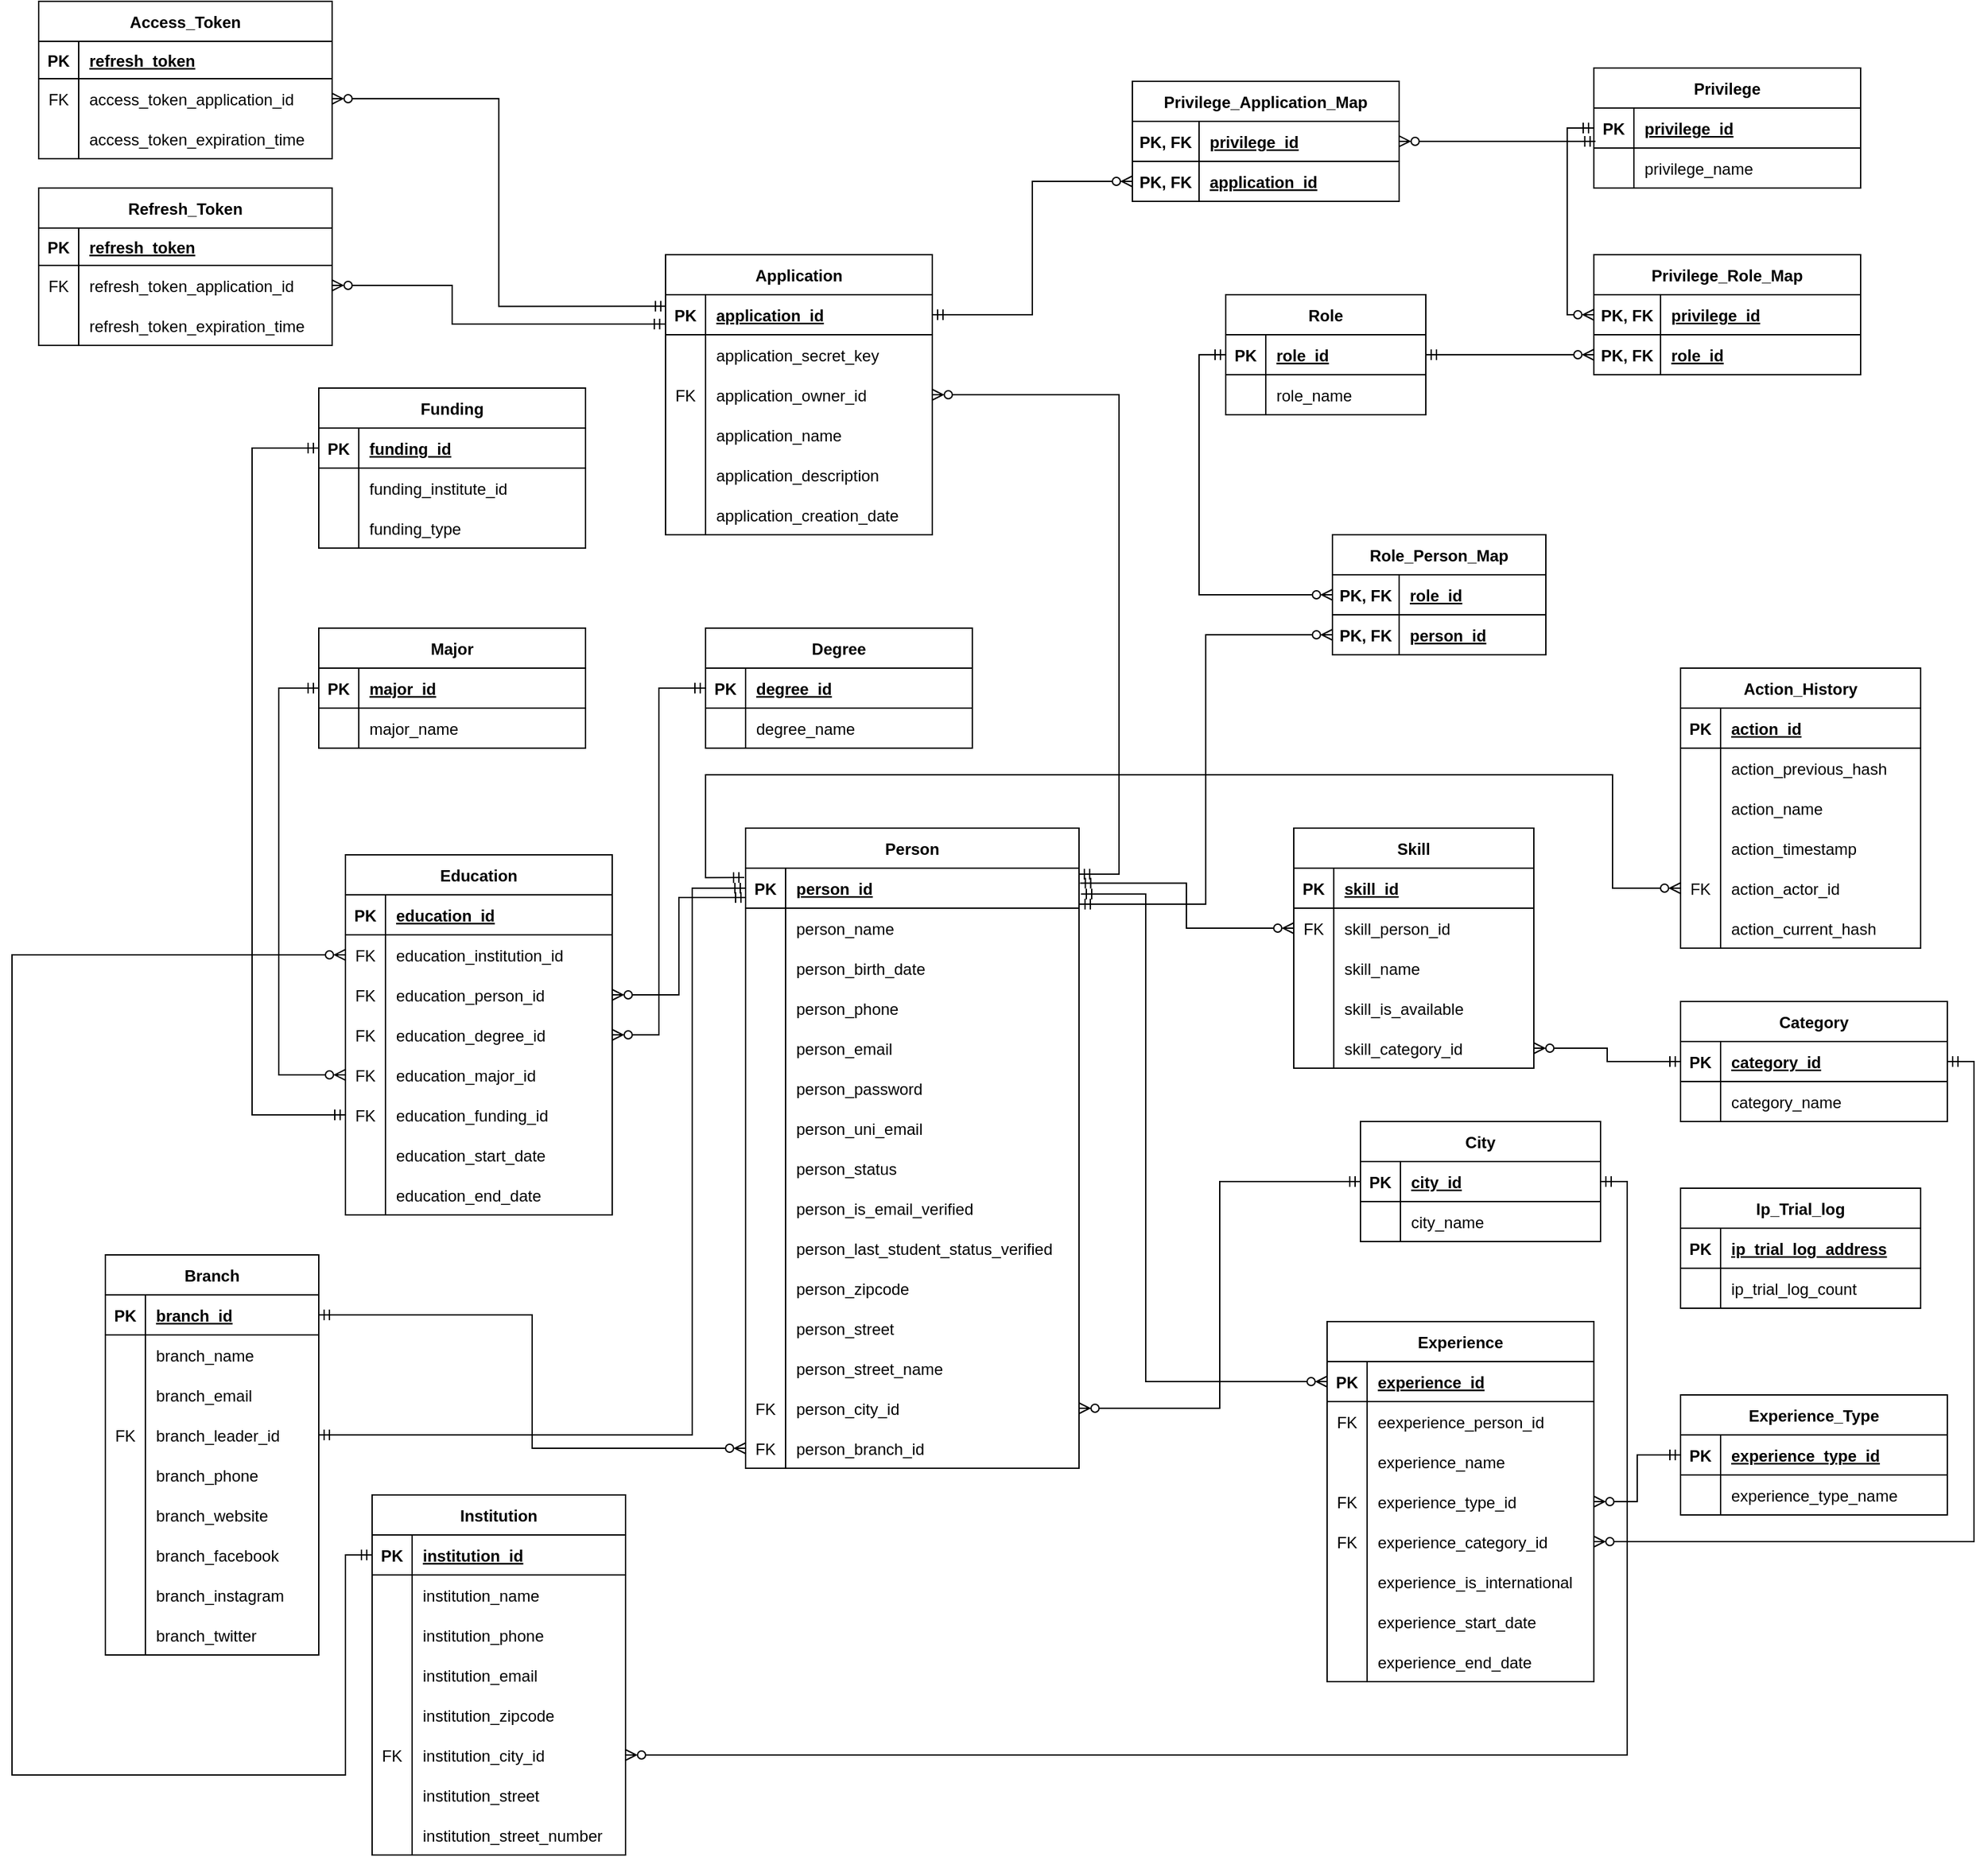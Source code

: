 <mxfile version="17.4.5" type="github">
  <diagram id="ILYEloP5fM7FPbskC1yc" name="Page-1">
    <mxGraphModel dx="832" dy="530" grid="1" gridSize="10" guides="1" tooltips="1" connect="1" arrows="1" fold="1" page="1" pageScale="1" pageWidth="850" pageHeight="1100" math="0" shadow="0">
      <root>
        <mxCell id="0" />
        <mxCell id="1" parent="0" />
        <mxCell id="dXx2ca8DM4KJEwHmS_uU-111" style="edgeStyle=orthogonalEdgeStyle;rounded=0;orthogonalLoop=1;jettySize=auto;html=1;entryX=0.002;entryY=0.733;entryDx=0;entryDy=0;endArrow=ERmandOne;endFill=0;startArrow=ERzeroToMany;startFill=0;exitX=1;exitY=0.5;exitDx=0;exitDy=0;entryPerimeter=0;" parent="1" source="-hD_s9Owl0Gjd1eC_cjK-38" target="dXx2ca8DM4KJEwHmS_uU-116" edge="1">
          <mxGeometry relative="1" as="geometry" />
        </mxCell>
        <mxCell id="dXx2ca8DM4KJEwHmS_uU-112" style="edgeStyle=orthogonalEdgeStyle;rounded=0;orthogonalLoop=1;jettySize=auto;html=1;startArrow=ERzeroToMany;startFill=0;endArrow=ERmandOne;endFill=0;exitX=0;exitY=0.5;exitDx=0;exitDy=0;entryX=1.002;entryY=0.901;entryDx=0;entryDy=0;entryPerimeter=0;" parent="1" source="-hD_s9Owl0Gjd1eC_cjK-99" target="dXx2ca8DM4KJEwHmS_uU-116" edge="1">
          <mxGeometry relative="1" as="geometry">
            <mxPoint x="780" y="680" as="targetPoint" />
          </mxGeometry>
        </mxCell>
        <mxCell id="dXx2ca8DM4KJEwHmS_uU-113" style="edgeStyle=orthogonalEdgeStyle;rounded=0;orthogonalLoop=1;jettySize=auto;html=1;entryX=0;entryY=0.5;entryDx=0;entryDy=0;startArrow=ERzeroToMany;startFill=0;endArrow=ERmandOne;endFill=0;exitX=0;exitY=0.5;exitDx=0;exitDy=0;" parent="1" source="-hD_s9Owl0Gjd1eC_cjK-64" target="-hD_s9Owl0Gjd1eC_cjK-117" edge="1">
          <mxGeometry relative="1" as="geometry" />
        </mxCell>
        <mxCell id="dXx2ca8DM4KJEwHmS_uU-114" style="edgeStyle=orthogonalEdgeStyle;rounded=0;orthogonalLoop=1;jettySize=auto;html=1;entryX=1;entryY=0.5;entryDx=0;entryDy=0;startArrow=ERzeroToMany;startFill=0;endArrow=ERmandOne;endFill=0;exitX=0;exitY=0.5;exitDx=0;exitDy=0;" parent="1" source="-hD_s9Owl0Gjd1eC_cjK-152" target="-hD_s9Owl0Gjd1eC_cjK-117" edge="1">
          <mxGeometry relative="1" as="geometry">
            <mxPoint x="1371.0" y="149" as="sourcePoint" />
          </mxGeometry>
        </mxCell>
        <mxCell id="dXx2ca8DM4KJEwHmS_uU-115" value="Person" style="shape=table;startSize=30;container=1;collapsible=1;childLayout=tableLayout;fixedRows=1;rowLines=0;fontStyle=1;align=center;resizeLast=1;" parent="1" vertex="1">
          <mxGeometry x="600" y="630" width="250" height="480" as="geometry">
            <mxRectangle x="840" y="490" width="60" height="30" as="alternateBounds" />
          </mxGeometry>
        </mxCell>
        <mxCell id="dXx2ca8DM4KJEwHmS_uU-116" value="" style="shape=tableRow;horizontal=0;startSize=0;swimlaneHead=0;swimlaneBody=0;fillColor=none;collapsible=0;dropTarget=0;points=[[0,0.5],[1,0.5]];portConstraint=eastwest;top=0;left=0;right=0;bottom=1;" parent="dXx2ca8DM4KJEwHmS_uU-115" vertex="1">
          <mxGeometry y="30" width="250" height="30" as="geometry" />
        </mxCell>
        <mxCell id="dXx2ca8DM4KJEwHmS_uU-117" value="PK" style="shape=partialRectangle;connectable=0;fillColor=none;top=0;left=0;bottom=0;right=0;fontStyle=1;overflow=hidden;" parent="dXx2ca8DM4KJEwHmS_uU-116" vertex="1">
          <mxGeometry width="30" height="30" as="geometry">
            <mxRectangle width="30" height="30" as="alternateBounds" />
          </mxGeometry>
        </mxCell>
        <mxCell id="dXx2ca8DM4KJEwHmS_uU-118" value="person_id" style="shape=partialRectangle;connectable=0;fillColor=none;top=0;left=0;bottom=0;right=0;align=left;spacingLeft=6;fontStyle=5;overflow=hidden;" parent="dXx2ca8DM4KJEwHmS_uU-116" vertex="1">
          <mxGeometry x="30" width="220" height="30" as="geometry">
            <mxRectangle width="220" height="30" as="alternateBounds" />
          </mxGeometry>
        </mxCell>
        <mxCell id="dXx2ca8DM4KJEwHmS_uU-119" value="" style="shape=tableRow;horizontal=0;startSize=0;swimlaneHead=0;swimlaneBody=0;fillColor=none;collapsible=0;dropTarget=0;points=[[0,0.5],[1,0.5]];portConstraint=eastwest;top=0;left=0;right=0;bottom=0;" parent="dXx2ca8DM4KJEwHmS_uU-115" vertex="1">
          <mxGeometry y="60" width="250" height="30" as="geometry" />
        </mxCell>
        <mxCell id="dXx2ca8DM4KJEwHmS_uU-120" value="" style="shape=partialRectangle;connectable=0;fillColor=none;top=0;left=0;bottom=0;right=0;editable=1;overflow=hidden;" parent="dXx2ca8DM4KJEwHmS_uU-119" vertex="1">
          <mxGeometry width="30" height="30" as="geometry">
            <mxRectangle width="30" height="30" as="alternateBounds" />
          </mxGeometry>
        </mxCell>
        <mxCell id="dXx2ca8DM4KJEwHmS_uU-121" value="person_name" style="shape=partialRectangle;connectable=0;fillColor=none;top=0;left=0;bottom=0;right=0;align=left;spacingLeft=6;overflow=hidden;" parent="dXx2ca8DM4KJEwHmS_uU-119" vertex="1">
          <mxGeometry x="30" width="220" height="30" as="geometry">
            <mxRectangle width="220" height="30" as="alternateBounds" />
          </mxGeometry>
        </mxCell>
        <mxCell id="dXx2ca8DM4KJEwHmS_uU-122" value="" style="shape=tableRow;horizontal=0;startSize=0;swimlaneHead=0;swimlaneBody=0;fillColor=none;collapsible=0;dropTarget=0;points=[[0,0.5],[1,0.5]];portConstraint=eastwest;top=0;left=0;right=0;bottom=0;" parent="dXx2ca8DM4KJEwHmS_uU-115" vertex="1">
          <mxGeometry y="90" width="250" height="30" as="geometry" />
        </mxCell>
        <mxCell id="dXx2ca8DM4KJEwHmS_uU-123" value="" style="shape=partialRectangle;connectable=0;fillColor=none;top=0;left=0;bottom=0;right=0;editable=1;overflow=hidden;" parent="dXx2ca8DM4KJEwHmS_uU-122" vertex="1">
          <mxGeometry width="30" height="30" as="geometry">
            <mxRectangle width="30" height="30" as="alternateBounds" />
          </mxGeometry>
        </mxCell>
        <mxCell id="dXx2ca8DM4KJEwHmS_uU-124" value="person_birth_date" style="shape=partialRectangle;connectable=0;fillColor=none;top=0;left=0;bottom=0;right=0;align=left;spacingLeft=6;overflow=hidden;" parent="dXx2ca8DM4KJEwHmS_uU-122" vertex="1">
          <mxGeometry x="30" width="220" height="30" as="geometry">
            <mxRectangle width="220" height="30" as="alternateBounds" />
          </mxGeometry>
        </mxCell>
        <mxCell id="dXx2ca8DM4KJEwHmS_uU-125" value="" style="shape=tableRow;horizontal=0;startSize=0;swimlaneHead=0;swimlaneBody=0;fillColor=none;collapsible=0;dropTarget=0;points=[[0,0.5],[1,0.5]];portConstraint=eastwest;top=0;left=0;right=0;bottom=0;" parent="dXx2ca8DM4KJEwHmS_uU-115" vertex="1">
          <mxGeometry y="120" width="250" height="30" as="geometry" />
        </mxCell>
        <mxCell id="dXx2ca8DM4KJEwHmS_uU-126" value="" style="shape=partialRectangle;connectable=0;fillColor=none;top=0;left=0;bottom=0;right=0;editable=1;overflow=hidden;" parent="dXx2ca8DM4KJEwHmS_uU-125" vertex="1">
          <mxGeometry width="30" height="30" as="geometry">
            <mxRectangle width="30" height="30" as="alternateBounds" />
          </mxGeometry>
        </mxCell>
        <mxCell id="dXx2ca8DM4KJEwHmS_uU-127" value="person_phone" style="shape=partialRectangle;connectable=0;fillColor=none;top=0;left=0;bottom=0;right=0;align=left;spacingLeft=6;overflow=hidden;" parent="dXx2ca8DM4KJEwHmS_uU-125" vertex="1">
          <mxGeometry x="30" width="220" height="30" as="geometry">
            <mxRectangle width="220" height="30" as="alternateBounds" />
          </mxGeometry>
        </mxCell>
        <mxCell id="dXx2ca8DM4KJEwHmS_uU-128" style="shape=tableRow;horizontal=0;startSize=0;swimlaneHead=0;swimlaneBody=0;fillColor=none;collapsible=0;dropTarget=0;points=[[0,0.5],[1,0.5]];portConstraint=eastwest;top=0;left=0;right=0;bottom=0;" parent="dXx2ca8DM4KJEwHmS_uU-115" vertex="1">
          <mxGeometry y="150" width="250" height="30" as="geometry" />
        </mxCell>
        <mxCell id="dXx2ca8DM4KJEwHmS_uU-129" style="shape=partialRectangle;connectable=0;fillColor=none;top=0;left=0;bottom=0;right=0;editable=1;overflow=hidden;" parent="dXx2ca8DM4KJEwHmS_uU-128" vertex="1">
          <mxGeometry width="30" height="30" as="geometry">
            <mxRectangle width="30" height="30" as="alternateBounds" />
          </mxGeometry>
        </mxCell>
        <mxCell id="dXx2ca8DM4KJEwHmS_uU-130" value="person_email" style="shape=partialRectangle;connectable=0;fillColor=none;top=0;left=0;bottom=0;right=0;align=left;spacingLeft=6;overflow=hidden;" parent="dXx2ca8DM4KJEwHmS_uU-128" vertex="1">
          <mxGeometry x="30" width="220" height="30" as="geometry">
            <mxRectangle width="220" height="30" as="alternateBounds" />
          </mxGeometry>
        </mxCell>
        <mxCell id="dXx2ca8DM4KJEwHmS_uU-131" style="shape=tableRow;horizontal=0;startSize=0;swimlaneHead=0;swimlaneBody=0;fillColor=none;collapsible=0;dropTarget=0;points=[[0,0.5],[1,0.5]];portConstraint=eastwest;top=0;left=0;right=0;bottom=0;" parent="dXx2ca8DM4KJEwHmS_uU-115" vertex="1">
          <mxGeometry y="180" width="250" height="30" as="geometry" />
        </mxCell>
        <mxCell id="dXx2ca8DM4KJEwHmS_uU-132" style="shape=partialRectangle;connectable=0;fillColor=none;top=0;left=0;bottom=0;right=0;editable=1;overflow=hidden;" parent="dXx2ca8DM4KJEwHmS_uU-131" vertex="1">
          <mxGeometry width="30" height="30" as="geometry">
            <mxRectangle width="30" height="30" as="alternateBounds" />
          </mxGeometry>
        </mxCell>
        <mxCell id="dXx2ca8DM4KJEwHmS_uU-133" value="person_password" style="shape=partialRectangle;connectable=0;fillColor=none;top=0;left=0;bottom=0;right=0;align=left;spacingLeft=6;overflow=hidden;" parent="dXx2ca8DM4KJEwHmS_uU-131" vertex="1">
          <mxGeometry x="30" width="220" height="30" as="geometry">
            <mxRectangle width="220" height="30" as="alternateBounds" />
          </mxGeometry>
        </mxCell>
        <mxCell id="dXx2ca8DM4KJEwHmS_uU-134" style="shape=tableRow;horizontal=0;startSize=0;swimlaneHead=0;swimlaneBody=0;fillColor=none;collapsible=0;dropTarget=0;points=[[0,0.5],[1,0.5]];portConstraint=eastwest;top=0;left=0;right=0;bottom=0;" parent="dXx2ca8DM4KJEwHmS_uU-115" vertex="1">
          <mxGeometry y="210" width="250" height="30" as="geometry" />
        </mxCell>
        <mxCell id="dXx2ca8DM4KJEwHmS_uU-135" style="shape=partialRectangle;connectable=0;fillColor=none;top=0;left=0;bottom=0;right=0;editable=1;overflow=hidden;" parent="dXx2ca8DM4KJEwHmS_uU-134" vertex="1">
          <mxGeometry width="30" height="30" as="geometry">
            <mxRectangle width="30" height="30" as="alternateBounds" />
          </mxGeometry>
        </mxCell>
        <mxCell id="dXx2ca8DM4KJEwHmS_uU-136" value="person_uni_email" style="shape=partialRectangle;connectable=0;fillColor=none;top=0;left=0;bottom=0;right=0;align=left;spacingLeft=6;overflow=hidden;" parent="dXx2ca8DM4KJEwHmS_uU-134" vertex="1">
          <mxGeometry x="30" width="220" height="30" as="geometry">
            <mxRectangle width="220" height="30" as="alternateBounds" />
          </mxGeometry>
        </mxCell>
        <mxCell id="dXx2ca8DM4KJEwHmS_uU-137" style="shape=tableRow;horizontal=0;startSize=0;swimlaneHead=0;swimlaneBody=0;fillColor=none;collapsible=0;dropTarget=0;points=[[0,0.5],[1,0.5]];portConstraint=eastwest;top=0;left=0;right=0;bottom=0;" parent="dXx2ca8DM4KJEwHmS_uU-115" vertex="1">
          <mxGeometry y="240" width="250" height="30" as="geometry" />
        </mxCell>
        <mxCell id="dXx2ca8DM4KJEwHmS_uU-138" style="shape=partialRectangle;connectable=0;fillColor=none;top=0;left=0;bottom=0;right=0;editable=1;overflow=hidden;" parent="dXx2ca8DM4KJEwHmS_uU-137" vertex="1">
          <mxGeometry width="30" height="30" as="geometry">
            <mxRectangle width="30" height="30" as="alternateBounds" />
          </mxGeometry>
        </mxCell>
        <mxCell id="dXx2ca8DM4KJEwHmS_uU-139" value="person_status" style="shape=partialRectangle;connectable=0;fillColor=none;top=0;left=0;bottom=0;right=0;align=left;spacingLeft=6;overflow=hidden;" parent="dXx2ca8DM4KJEwHmS_uU-137" vertex="1">
          <mxGeometry x="30" width="220" height="30" as="geometry">
            <mxRectangle width="220" height="30" as="alternateBounds" />
          </mxGeometry>
        </mxCell>
        <mxCell id="dXx2ca8DM4KJEwHmS_uU-140" style="shape=tableRow;horizontal=0;startSize=0;swimlaneHead=0;swimlaneBody=0;fillColor=none;collapsible=0;dropTarget=0;points=[[0,0.5],[1,0.5]];portConstraint=eastwest;top=0;left=0;right=0;bottom=0;" parent="dXx2ca8DM4KJEwHmS_uU-115" vertex="1">
          <mxGeometry y="270" width="250" height="30" as="geometry" />
        </mxCell>
        <mxCell id="dXx2ca8DM4KJEwHmS_uU-141" style="shape=partialRectangle;connectable=0;fillColor=none;top=0;left=0;bottom=0;right=0;editable=1;overflow=hidden;" parent="dXx2ca8DM4KJEwHmS_uU-140" vertex="1">
          <mxGeometry width="30" height="30" as="geometry">
            <mxRectangle width="30" height="30" as="alternateBounds" />
          </mxGeometry>
        </mxCell>
        <mxCell id="dXx2ca8DM4KJEwHmS_uU-142" value="person_is_email_verified" style="shape=partialRectangle;connectable=0;fillColor=none;top=0;left=0;bottom=0;right=0;align=left;spacingLeft=6;overflow=hidden;" parent="dXx2ca8DM4KJEwHmS_uU-140" vertex="1">
          <mxGeometry x="30" width="220" height="30" as="geometry">
            <mxRectangle width="220" height="30" as="alternateBounds" />
          </mxGeometry>
        </mxCell>
        <mxCell id="dXx2ca8DM4KJEwHmS_uU-143" style="shape=tableRow;horizontal=0;startSize=0;swimlaneHead=0;swimlaneBody=0;fillColor=none;collapsible=0;dropTarget=0;points=[[0,0.5],[1,0.5]];portConstraint=eastwest;top=0;left=0;right=0;bottom=0;" parent="dXx2ca8DM4KJEwHmS_uU-115" vertex="1">
          <mxGeometry y="300" width="250" height="30" as="geometry" />
        </mxCell>
        <mxCell id="dXx2ca8DM4KJEwHmS_uU-144" style="shape=partialRectangle;connectable=0;fillColor=none;top=0;left=0;bottom=0;right=0;editable=1;overflow=hidden;" parent="dXx2ca8DM4KJEwHmS_uU-143" vertex="1">
          <mxGeometry width="30" height="30" as="geometry">
            <mxRectangle width="30" height="30" as="alternateBounds" />
          </mxGeometry>
        </mxCell>
        <mxCell id="dXx2ca8DM4KJEwHmS_uU-145" value="person_last_student_status_verified" style="shape=partialRectangle;connectable=0;fillColor=none;top=0;left=0;bottom=0;right=0;align=left;spacingLeft=6;overflow=hidden;" parent="dXx2ca8DM4KJEwHmS_uU-143" vertex="1">
          <mxGeometry x="30" width="220" height="30" as="geometry">
            <mxRectangle width="220" height="30" as="alternateBounds" />
          </mxGeometry>
        </mxCell>
        <mxCell id="dXx2ca8DM4KJEwHmS_uU-146" style="shape=tableRow;horizontal=0;startSize=0;swimlaneHead=0;swimlaneBody=0;fillColor=none;collapsible=0;dropTarget=0;points=[[0,0.5],[1,0.5]];portConstraint=eastwest;top=0;left=0;right=0;bottom=0;" parent="dXx2ca8DM4KJEwHmS_uU-115" vertex="1">
          <mxGeometry y="330" width="250" height="30" as="geometry" />
        </mxCell>
        <mxCell id="dXx2ca8DM4KJEwHmS_uU-147" style="shape=partialRectangle;connectable=0;fillColor=none;top=0;left=0;bottom=0;right=0;editable=1;overflow=hidden;" parent="dXx2ca8DM4KJEwHmS_uU-146" vertex="1">
          <mxGeometry width="30" height="30" as="geometry">
            <mxRectangle width="30" height="30" as="alternateBounds" />
          </mxGeometry>
        </mxCell>
        <mxCell id="dXx2ca8DM4KJEwHmS_uU-148" value="person_zipcode" style="shape=partialRectangle;connectable=0;fillColor=none;top=0;left=0;bottom=0;right=0;align=left;spacingLeft=6;overflow=hidden;" parent="dXx2ca8DM4KJEwHmS_uU-146" vertex="1">
          <mxGeometry x="30" width="220" height="30" as="geometry">
            <mxRectangle width="220" height="30" as="alternateBounds" />
          </mxGeometry>
        </mxCell>
        <mxCell id="dXx2ca8DM4KJEwHmS_uU-149" style="shape=tableRow;horizontal=0;startSize=0;swimlaneHead=0;swimlaneBody=0;fillColor=none;collapsible=0;dropTarget=0;points=[[0,0.5],[1,0.5]];portConstraint=eastwest;top=0;left=0;right=0;bottom=0;" parent="dXx2ca8DM4KJEwHmS_uU-115" vertex="1">
          <mxGeometry y="360" width="250" height="30" as="geometry" />
        </mxCell>
        <mxCell id="dXx2ca8DM4KJEwHmS_uU-150" style="shape=partialRectangle;connectable=0;fillColor=none;top=0;left=0;bottom=0;right=0;editable=1;overflow=hidden;" parent="dXx2ca8DM4KJEwHmS_uU-149" vertex="1">
          <mxGeometry width="30" height="30" as="geometry">
            <mxRectangle width="30" height="30" as="alternateBounds" />
          </mxGeometry>
        </mxCell>
        <mxCell id="dXx2ca8DM4KJEwHmS_uU-151" value="person_street" style="shape=partialRectangle;connectable=0;fillColor=none;top=0;left=0;bottom=0;right=0;align=left;spacingLeft=6;overflow=hidden;" parent="dXx2ca8DM4KJEwHmS_uU-149" vertex="1">
          <mxGeometry x="30" width="220" height="30" as="geometry">
            <mxRectangle width="220" height="30" as="alternateBounds" />
          </mxGeometry>
        </mxCell>
        <mxCell id="dXx2ca8DM4KJEwHmS_uU-155" style="shape=tableRow;horizontal=0;startSize=0;swimlaneHead=0;swimlaneBody=0;fillColor=none;collapsible=0;dropTarget=0;points=[[0,0.5],[1,0.5]];portConstraint=eastwest;top=0;left=0;right=0;bottom=0;" parent="dXx2ca8DM4KJEwHmS_uU-115" vertex="1">
          <mxGeometry y="390" width="250" height="30" as="geometry" />
        </mxCell>
        <mxCell id="dXx2ca8DM4KJEwHmS_uU-156" style="shape=partialRectangle;connectable=0;fillColor=none;top=0;left=0;bottom=0;right=0;editable=1;overflow=hidden;" parent="dXx2ca8DM4KJEwHmS_uU-155" vertex="1">
          <mxGeometry width="30" height="30" as="geometry">
            <mxRectangle width="30" height="30" as="alternateBounds" />
          </mxGeometry>
        </mxCell>
        <mxCell id="dXx2ca8DM4KJEwHmS_uU-157" value="person_street_name" style="shape=partialRectangle;connectable=0;fillColor=none;top=0;left=0;bottom=0;right=0;align=left;spacingLeft=6;overflow=hidden;" parent="dXx2ca8DM4KJEwHmS_uU-155" vertex="1">
          <mxGeometry x="30" width="220" height="30" as="geometry">
            <mxRectangle width="220" height="30" as="alternateBounds" />
          </mxGeometry>
        </mxCell>
        <mxCell id="dXx2ca8DM4KJEwHmS_uU-158" style="shape=tableRow;horizontal=0;startSize=0;swimlaneHead=0;swimlaneBody=0;fillColor=none;collapsible=0;dropTarget=0;points=[[0,0.5],[1,0.5]];portConstraint=eastwest;top=0;left=0;right=0;bottom=0;" parent="dXx2ca8DM4KJEwHmS_uU-115" vertex="1">
          <mxGeometry y="420" width="250" height="30" as="geometry" />
        </mxCell>
        <mxCell id="dXx2ca8DM4KJEwHmS_uU-159" value="FK" style="shape=partialRectangle;connectable=0;fillColor=none;top=0;left=0;bottom=0;right=0;editable=1;overflow=hidden;" parent="dXx2ca8DM4KJEwHmS_uU-158" vertex="1">
          <mxGeometry width="30" height="30" as="geometry">
            <mxRectangle width="30" height="30" as="alternateBounds" />
          </mxGeometry>
        </mxCell>
        <mxCell id="dXx2ca8DM4KJEwHmS_uU-160" value="person_city_id" style="shape=partialRectangle;connectable=0;fillColor=none;top=0;left=0;bottom=0;right=0;align=left;spacingLeft=6;overflow=hidden;" parent="dXx2ca8DM4KJEwHmS_uU-158" vertex="1">
          <mxGeometry x="30" width="220" height="30" as="geometry">
            <mxRectangle width="220" height="30" as="alternateBounds" />
          </mxGeometry>
        </mxCell>
        <mxCell id="dXx2ca8DM4KJEwHmS_uU-167" style="shape=tableRow;horizontal=0;startSize=0;swimlaneHead=0;swimlaneBody=0;fillColor=none;collapsible=0;dropTarget=0;points=[[0,0.5],[1,0.5]];portConstraint=eastwest;top=0;left=0;right=0;bottom=0;" parent="dXx2ca8DM4KJEwHmS_uU-115" vertex="1">
          <mxGeometry y="450" width="250" height="30" as="geometry" />
        </mxCell>
        <mxCell id="dXx2ca8DM4KJEwHmS_uU-168" value="FK" style="shape=partialRectangle;connectable=0;fillColor=none;top=0;left=0;bottom=0;right=0;editable=1;overflow=hidden;" parent="dXx2ca8DM4KJEwHmS_uU-167" vertex="1">
          <mxGeometry width="30" height="30" as="geometry">
            <mxRectangle width="30" height="30" as="alternateBounds" />
          </mxGeometry>
        </mxCell>
        <mxCell id="dXx2ca8DM4KJEwHmS_uU-169" value="person_branch_id" style="shape=partialRectangle;connectable=0;fillColor=none;top=0;left=0;bottom=0;right=0;align=left;spacingLeft=6;overflow=hidden;" parent="dXx2ca8DM4KJEwHmS_uU-167" vertex="1">
          <mxGeometry x="30" width="220" height="30" as="geometry">
            <mxRectangle width="220" height="30" as="alternateBounds" />
          </mxGeometry>
        </mxCell>
        <mxCell id="dXx2ca8DM4KJEwHmS_uU-186" value="City" style="shape=table;startSize=30;container=1;collapsible=1;childLayout=tableLayout;fixedRows=1;rowLines=0;fontStyle=1;align=center;resizeLast=1;" parent="1" vertex="1">
          <mxGeometry x="1061" y="850" width="180" height="90" as="geometry" />
        </mxCell>
        <mxCell id="dXx2ca8DM4KJEwHmS_uU-187" value="" style="shape=tableRow;horizontal=0;startSize=0;swimlaneHead=0;swimlaneBody=0;fillColor=none;collapsible=0;dropTarget=0;points=[[0,0.5],[1,0.5]];portConstraint=eastwest;top=0;left=0;right=0;bottom=1;" parent="dXx2ca8DM4KJEwHmS_uU-186" vertex="1">
          <mxGeometry y="30" width="180" height="30" as="geometry" />
        </mxCell>
        <mxCell id="dXx2ca8DM4KJEwHmS_uU-188" value="PK" style="shape=partialRectangle;connectable=0;fillColor=none;top=0;left=0;bottom=0;right=0;fontStyle=1;overflow=hidden;" parent="dXx2ca8DM4KJEwHmS_uU-187" vertex="1">
          <mxGeometry width="30" height="30" as="geometry">
            <mxRectangle width="30" height="30" as="alternateBounds" />
          </mxGeometry>
        </mxCell>
        <mxCell id="dXx2ca8DM4KJEwHmS_uU-189" value="city_id" style="shape=partialRectangle;connectable=0;fillColor=none;top=0;left=0;bottom=0;right=0;align=left;spacingLeft=6;fontStyle=5;overflow=hidden;" parent="dXx2ca8DM4KJEwHmS_uU-187" vertex="1">
          <mxGeometry x="30" width="150" height="30" as="geometry">
            <mxRectangle width="150" height="30" as="alternateBounds" />
          </mxGeometry>
        </mxCell>
        <mxCell id="dXx2ca8DM4KJEwHmS_uU-190" value="" style="shape=tableRow;horizontal=0;startSize=0;swimlaneHead=0;swimlaneBody=0;fillColor=none;collapsible=0;dropTarget=0;points=[[0,0.5],[1,0.5]];portConstraint=eastwest;top=0;left=0;right=0;bottom=0;" parent="dXx2ca8DM4KJEwHmS_uU-186" vertex="1">
          <mxGeometry y="60" width="180" height="30" as="geometry" />
        </mxCell>
        <mxCell id="dXx2ca8DM4KJEwHmS_uU-191" value="" style="shape=partialRectangle;connectable=0;fillColor=none;top=0;left=0;bottom=0;right=0;editable=1;overflow=hidden;" parent="dXx2ca8DM4KJEwHmS_uU-190" vertex="1">
          <mxGeometry width="30" height="30" as="geometry">
            <mxRectangle width="30" height="30" as="alternateBounds" />
          </mxGeometry>
        </mxCell>
        <mxCell id="dXx2ca8DM4KJEwHmS_uU-192" value="city_name" style="shape=partialRectangle;connectable=0;fillColor=none;top=0;left=0;bottom=0;right=0;align=left;spacingLeft=6;overflow=hidden;" parent="dXx2ca8DM4KJEwHmS_uU-190" vertex="1">
          <mxGeometry x="30" width="150" height="30" as="geometry">
            <mxRectangle width="150" height="30" as="alternateBounds" />
          </mxGeometry>
        </mxCell>
        <mxCell id="dXx2ca8DM4KJEwHmS_uU-199" style="edgeStyle=orthogonalEdgeStyle;rounded=0;orthogonalLoop=1;jettySize=auto;html=1;entryX=0;entryY=0.5;entryDx=0;entryDy=0;startArrow=ERzeroToMany;startFill=0;endArrow=ERmandOne;endFill=0;" parent="1" source="dXx2ca8DM4KJEwHmS_uU-158" target="dXx2ca8DM4KJEwHmS_uU-187" edge="1">
          <mxGeometry relative="1" as="geometry" />
        </mxCell>
        <mxCell id="dXx2ca8DM4KJEwHmS_uU-204" value="Branch" style="shape=table;startSize=30;container=1;collapsible=1;childLayout=tableLayout;fixedRows=1;rowLines=0;fontStyle=1;align=center;resizeLast=1;" parent="1" vertex="1">
          <mxGeometry x="120" y="950" width="160.0" height="300" as="geometry" />
        </mxCell>
        <mxCell id="dXx2ca8DM4KJEwHmS_uU-205" value="" style="shape=tableRow;horizontal=0;startSize=0;swimlaneHead=0;swimlaneBody=0;fillColor=none;collapsible=0;dropTarget=0;points=[[0,0.5],[1,0.5]];portConstraint=eastwest;top=0;left=0;right=0;bottom=1;" parent="dXx2ca8DM4KJEwHmS_uU-204" vertex="1">
          <mxGeometry y="30" width="160.0" height="30" as="geometry" />
        </mxCell>
        <mxCell id="dXx2ca8DM4KJEwHmS_uU-206" value="PK" style="shape=partialRectangle;connectable=0;fillColor=none;top=0;left=0;bottom=0;right=0;fontStyle=1;overflow=hidden;" parent="dXx2ca8DM4KJEwHmS_uU-205" vertex="1">
          <mxGeometry width="30" height="30" as="geometry">
            <mxRectangle width="30" height="30" as="alternateBounds" />
          </mxGeometry>
        </mxCell>
        <mxCell id="dXx2ca8DM4KJEwHmS_uU-207" value="branch_id" style="shape=partialRectangle;connectable=0;fillColor=none;top=0;left=0;bottom=0;right=0;align=left;spacingLeft=6;fontStyle=5;overflow=hidden;" parent="dXx2ca8DM4KJEwHmS_uU-205" vertex="1">
          <mxGeometry x="30" width="130.0" height="30" as="geometry">
            <mxRectangle width="130.0" height="30" as="alternateBounds" />
          </mxGeometry>
        </mxCell>
        <mxCell id="dXx2ca8DM4KJEwHmS_uU-208" value="" style="shape=tableRow;horizontal=0;startSize=0;swimlaneHead=0;swimlaneBody=0;fillColor=none;collapsible=0;dropTarget=0;points=[[0,0.5],[1,0.5]];portConstraint=eastwest;top=0;left=0;right=0;bottom=0;" parent="dXx2ca8DM4KJEwHmS_uU-204" vertex="1">
          <mxGeometry y="60" width="160.0" height="30" as="geometry" />
        </mxCell>
        <mxCell id="dXx2ca8DM4KJEwHmS_uU-209" value="" style="shape=partialRectangle;connectable=0;fillColor=none;top=0;left=0;bottom=0;right=0;editable=1;overflow=hidden;" parent="dXx2ca8DM4KJEwHmS_uU-208" vertex="1">
          <mxGeometry width="30" height="30" as="geometry">
            <mxRectangle width="30" height="30" as="alternateBounds" />
          </mxGeometry>
        </mxCell>
        <mxCell id="dXx2ca8DM4KJEwHmS_uU-210" value="branch_name" style="shape=partialRectangle;connectable=0;fillColor=none;top=0;left=0;bottom=0;right=0;align=left;spacingLeft=6;overflow=hidden;" parent="dXx2ca8DM4KJEwHmS_uU-208" vertex="1">
          <mxGeometry x="30" width="130.0" height="30" as="geometry">
            <mxRectangle width="130.0" height="30" as="alternateBounds" />
          </mxGeometry>
        </mxCell>
        <mxCell id="dXx2ca8DM4KJEwHmS_uU-211" style="shape=tableRow;horizontal=0;startSize=0;swimlaneHead=0;swimlaneBody=0;fillColor=none;collapsible=0;dropTarget=0;points=[[0,0.5],[1,0.5]];portConstraint=eastwest;top=0;left=0;right=0;bottom=0;" parent="dXx2ca8DM4KJEwHmS_uU-204" vertex="1">
          <mxGeometry y="90" width="160.0" height="30" as="geometry" />
        </mxCell>
        <mxCell id="dXx2ca8DM4KJEwHmS_uU-212" style="shape=partialRectangle;connectable=0;fillColor=none;top=0;left=0;bottom=0;right=0;editable=1;overflow=hidden;" parent="dXx2ca8DM4KJEwHmS_uU-211" vertex="1">
          <mxGeometry width="30" height="30" as="geometry">
            <mxRectangle width="30" height="30" as="alternateBounds" />
          </mxGeometry>
        </mxCell>
        <mxCell id="dXx2ca8DM4KJEwHmS_uU-213" value="branch_email" style="shape=partialRectangle;connectable=0;fillColor=none;top=0;left=0;bottom=0;right=0;align=left;spacingLeft=6;overflow=hidden;" parent="dXx2ca8DM4KJEwHmS_uU-211" vertex="1">
          <mxGeometry x="30" width="130.0" height="30" as="geometry">
            <mxRectangle width="130.0" height="30" as="alternateBounds" />
          </mxGeometry>
        </mxCell>
        <mxCell id="dXx2ca8DM4KJEwHmS_uU-214" style="shape=tableRow;horizontal=0;startSize=0;swimlaneHead=0;swimlaneBody=0;fillColor=none;collapsible=0;dropTarget=0;points=[[0,0.5],[1,0.5]];portConstraint=eastwest;top=0;left=0;right=0;bottom=0;" parent="dXx2ca8DM4KJEwHmS_uU-204" vertex="1">
          <mxGeometry y="120" width="160.0" height="30" as="geometry" />
        </mxCell>
        <mxCell id="dXx2ca8DM4KJEwHmS_uU-215" value="FK" style="shape=partialRectangle;connectable=0;fillColor=none;top=0;left=0;bottom=0;right=0;editable=1;overflow=hidden;" parent="dXx2ca8DM4KJEwHmS_uU-214" vertex="1">
          <mxGeometry width="30" height="30" as="geometry">
            <mxRectangle width="30" height="30" as="alternateBounds" />
          </mxGeometry>
        </mxCell>
        <mxCell id="dXx2ca8DM4KJEwHmS_uU-216" value="branch_leader_id" style="shape=partialRectangle;connectable=0;fillColor=none;top=0;left=0;bottom=0;right=0;align=left;spacingLeft=6;overflow=hidden;" parent="dXx2ca8DM4KJEwHmS_uU-214" vertex="1">
          <mxGeometry x="30" width="130.0" height="30" as="geometry">
            <mxRectangle width="130.0" height="30" as="alternateBounds" />
          </mxGeometry>
        </mxCell>
        <mxCell id="dXx2ca8DM4KJEwHmS_uU-217" style="shape=tableRow;horizontal=0;startSize=0;swimlaneHead=0;swimlaneBody=0;fillColor=none;collapsible=0;dropTarget=0;points=[[0,0.5],[1,0.5]];portConstraint=eastwest;top=0;left=0;right=0;bottom=0;" parent="dXx2ca8DM4KJEwHmS_uU-204" vertex="1">
          <mxGeometry y="150" width="160.0" height="30" as="geometry" />
        </mxCell>
        <mxCell id="dXx2ca8DM4KJEwHmS_uU-218" style="shape=partialRectangle;connectable=0;fillColor=none;top=0;left=0;bottom=0;right=0;editable=1;overflow=hidden;" parent="dXx2ca8DM4KJEwHmS_uU-217" vertex="1">
          <mxGeometry width="30" height="30" as="geometry">
            <mxRectangle width="30" height="30" as="alternateBounds" />
          </mxGeometry>
        </mxCell>
        <mxCell id="dXx2ca8DM4KJEwHmS_uU-219" value="branch_phone" style="shape=partialRectangle;connectable=0;fillColor=none;top=0;left=0;bottom=0;right=0;align=left;spacingLeft=6;overflow=hidden;" parent="dXx2ca8DM4KJEwHmS_uU-217" vertex="1">
          <mxGeometry x="30" width="130.0" height="30" as="geometry">
            <mxRectangle width="130.0" height="30" as="alternateBounds" />
          </mxGeometry>
        </mxCell>
        <mxCell id="dXx2ca8DM4KJEwHmS_uU-220" style="shape=tableRow;horizontal=0;startSize=0;swimlaneHead=0;swimlaneBody=0;fillColor=none;collapsible=0;dropTarget=0;points=[[0,0.5],[1,0.5]];portConstraint=eastwest;top=0;left=0;right=0;bottom=0;" parent="dXx2ca8DM4KJEwHmS_uU-204" vertex="1">
          <mxGeometry y="180" width="160.0" height="30" as="geometry" />
        </mxCell>
        <mxCell id="dXx2ca8DM4KJEwHmS_uU-221" style="shape=partialRectangle;connectable=0;fillColor=none;top=0;left=0;bottom=0;right=0;editable=1;overflow=hidden;" parent="dXx2ca8DM4KJEwHmS_uU-220" vertex="1">
          <mxGeometry width="30" height="30" as="geometry">
            <mxRectangle width="30" height="30" as="alternateBounds" />
          </mxGeometry>
        </mxCell>
        <mxCell id="dXx2ca8DM4KJEwHmS_uU-222" value="branch_website" style="shape=partialRectangle;connectable=0;fillColor=none;top=0;left=0;bottom=0;right=0;align=left;spacingLeft=6;overflow=hidden;" parent="dXx2ca8DM4KJEwHmS_uU-220" vertex="1">
          <mxGeometry x="30" width="130.0" height="30" as="geometry">
            <mxRectangle width="130.0" height="30" as="alternateBounds" />
          </mxGeometry>
        </mxCell>
        <mxCell id="dXx2ca8DM4KJEwHmS_uU-226" style="shape=tableRow;horizontal=0;startSize=0;swimlaneHead=0;swimlaneBody=0;fillColor=none;collapsible=0;dropTarget=0;points=[[0,0.5],[1,0.5]];portConstraint=eastwest;top=0;left=0;right=0;bottom=0;" parent="dXx2ca8DM4KJEwHmS_uU-204" vertex="1">
          <mxGeometry y="210" width="160.0" height="30" as="geometry" />
        </mxCell>
        <mxCell id="dXx2ca8DM4KJEwHmS_uU-227" style="shape=partialRectangle;connectable=0;fillColor=none;top=0;left=0;bottom=0;right=0;editable=1;overflow=hidden;" parent="dXx2ca8DM4KJEwHmS_uU-226" vertex="1">
          <mxGeometry width="30" height="30" as="geometry">
            <mxRectangle width="30" height="30" as="alternateBounds" />
          </mxGeometry>
        </mxCell>
        <mxCell id="dXx2ca8DM4KJEwHmS_uU-228" value="branch_facebook" style="shape=partialRectangle;connectable=0;fillColor=none;top=0;left=0;bottom=0;right=0;align=left;spacingLeft=6;overflow=hidden;" parent="dXx2ca8DM4KJEwHmS_uU-226" vertex="1">
          <mxGeometry x="30" width="130.0" height="30" as="geometry">
            <mxRectangle width="130.0" height="30" as="alternateBounds" />
          </mxGeometry>
        </mxCell>
        <mxCell id="dXx2ca8DM4KJEwHmS_uU-229" style="shape=tableRow;horizontal=0;startSize=0;swimlaneHead=0;swimlaneBody=0;fillColor=none;collapsible=0;dropTarget=0;points=[[0,0.5],[1,0.5]];portConstraint=eastwest;top=0;left=0;right=0;bottom=0;" parent="dXx2ca8DM4KJEwHmS_uU-204" vertex="1">
          <mxGeometry y="240" width="160.0" height="30" as="geometry" />
        </mxCell>
        <mxCell id="dXx2ca8DM4KJEwHmS_uU-230" style="shape=partialRectangle;connectable=0;fillColor=none;top=0;left=0;bottom=0;right=0;editable=1;overflow=hidden;" parent="dXx2ca8DM4KJEwHmS_uU-229" vertex="1">
          <mxGeometry width="30" height="30" as="geometry">
            <mxRectangle width="30" height="30" as="alternateBounds" />
          </mxGeometry>
        </mxCell>
        <mxCell id="dXx2ca8DM4KJEwHmS_uU-231" value="branch_instagram" style="shape=partialRectangle;connectable=0;fillColor=none;top=0;left=0;bottom=0;right=0;align=left;spacingLeft=6;overflow=hidden;" parent="dXx2ca8DM4KJEwHmS_uU-229" vertex="1">
          <mxGeometry x="30" width="130.0" height="30" as="geometry">
            <mxRectangle width="130.0" height="30" as="alternateBounds" />
          </mxGeometry>
        </mxCell>
        <mxCell id="dXx2ca8DM4KJEwHmS_uU-232" style="shape=tableRow;horizontal=0;startSize=0;swimlaneHead=0;swimlaneBody=0;fillColor=none;collapsible=0;dropTarget=0;points=[[0,0.5],[1,0.5]];portConstraint=eastwest;top=0;left=0;right=0;bottom=0;" parent="dXx2ca8DM4KJEwHmS_uU-204" vertex="1">
          <mxGeometry y="270" width="160.0" height="30" as="geometry" />
        </mxCell>
        <mxCell id="dXx2ca8DM4KJEwHmS_uU-233" style="shape=partialRectangle;connectable=0;fillColor=none;top=0;left=0;bottom=0;right=0;editable=1;overflow=hidden;" parent="dXx2ca8DM4KJEwHmS_uU-232" vertex="1">
          <mxGeometry width="30" height="30" as="geometry">
            <mxRectangle width="30" height="30" as="alternateBounds" />
          </mxGeometry>
        </mxCell>
        <mxCell id="dXx2ca8DM4KJEwHmS_uU-234" value="branch_twitter" style="shape=partialRectangle;connectable=0;fillColor=none;top=0;left=0;bottom=0;right=0;align=left;spacingLeft=6;overflow=hidden;" parent="dXx2ca8DM4KJEwHmS_uU-232" vertex="1">
          <mxGeometry x="30" width="130.0" height="30" as="geometry">
            <mxRectangle width="130.0" height="30" as="alternateBounds" />
          </mxGeometry>
        </mxCell>
        <mxCell id="-hD_s9Owl0Gjd1eC_cjK-1" value="Institution" style="shape=table;startSize=30;container=1;collapsible=1;childLayout=tableLayout;fixedRows=1;rowLines=0;fontStyle=1;align=center;resizeLast=1;" parent="1" vertex="1">
          <mxGeometry x="320" y="1130" width="190" height="270" as="geometry" />
        </mxCell>
        <mxCell id="-hD_s9Owl0Gjd1eC_cjK-2" value="" style="shape=tableRow;horizontal=0;startSize=0;swimlaneHead=0;swimlaneBody=0;fillColor=none;collapsible=0;dropTarget=0;points=[[0,0.5],[1,0.5]];portConstraint=eastwest;top=0;left=0;right=0;bottom=1;" parent="-hD_s9Owl0Gjd1eC_cjK-1" vertex="1">
          <mxGeometry y="30" width="190" height="30" as="geometry" />
        </mxCell>
        <mxCell id="-hD_s9Owl0Gjd1eC_cjK-3" value="PK" style="shape=partialRectangle;connectable=0;fillColor=none;top=0;left=0;bottom=0;right=0;fontStyle=1;overflow=hidden;" parent="-hD_s9Owl0Gjd1eC_cjK-2" vertex="1">
          <mxGeometry width="30" height="30" as="geometry">
            <mxRectangle width="30" height="30" as="alternateBounds" />
          </mxGeometry>
        </mxCell>
        <mxCell id="-hD_s9Owl0Gjd1eC_cjK-4" value="institution_id" style="shape=partialRectangle;connectable=0;fillColor=none;top=0;left=0;bottom=0;right=0;align=left;spacingLeft=6;fontStyle=5;overflow=hidden;" parent="-hD_s9Owl0Gjd1eC_cjK-2" vertex="1">
          <mxGeometry x="30" width="160" height="30" as="geometry">
            <mxRectangle width="160" height="30" as="alternateBounds" />
          </mxGeometry>
        </mxCell>
        <mxCell id="-hD_s9Owl0Gjd1eC_cjK-5" value="" style="shape=tableRow;horizontal=0;startSize=0;swimlaneHead=0;swimlaneBody=0;fillColor=none;collapsible=0;dropTarget=0;points=[[0,0.5],[1,0.5]];portConstraint=eastwest;top=0;left=0;right=0;bottom=0;" parent="-hD_s9Owl0Gjd1eC_cjK-1" vertex="1">
          <mxGeometry y="60" width="190" height="30" as="geometry" />
        </mxCell>
        <mxCell id="-hD_s9Owl0Gjd1eC_cjK-6" value="" style="shape=partialRectangle;connectable=0;fillColor=none;top=0;left=0;bottom=0;right=0;editable=1;overflow=hidden;" parent="-hD_s9Owl0Gjd1eC_cjK-5" vertex="1">
          <mxGeometry width="30" height="30" as="geometry">
            <mxRectangle width="30" height="30" as="alternateBounds" />
          </mxGeometry>
        </mxCell>
        <mxCell id="-hD_s9Owl0Gjd1eC_cjK-7" value="institution_name" style="shape=partialRectangle;connectable=0;fillColor=none;top=0;left=0;bottom=0;right=0;align=left;spacingLeft=6;overflow=hidden;" parent="-hD_s9Owl0Gjd1eC_cjK-5" vertex="1">
          <mxGeometry x="30" width="160" height="30" as="geometry">
            <mxRectangle width="160" height="30" as="alternateBounds" />
          </mxGeometry>
        </mxCell>
        <mxCell id="-hD_s9Owl0Gjd1eC_cjK-8" style="shape=tableRow;horizontal=0;startSize=0;swimlaneHead=0;swimlaneBody=0;fillColor=none;collapsible=0;dropTarget=0;points=[[0,0.5],[1,0.5]];portConstraint=eastwest;top=0;left=0;right=0;bottom=0;" parent="-hD_s9Owl0Gjd1eC_cjK-1" vertex="1">
          <mxGeometry y="90" width="190" height="30" as="geometry" />
        </mxCell>
        <mxCell id="-hD_s9Owl0Gjd1eC_cjK-9" style="shape=partialRectangle;connectable=0;fillColor=none;top=0;left=0;bottom=0;right=0;editable=1;overflow=hidden;" parent="-hD_s9Owl0Gjd1eC_cjK-8" vertex="1">
          <mxGeometry width="30" height="30" as="geometry">
            <mxRectangle width="30" height="30" as="alternateBounds" />
          </mxGeometry>
        </mxCell>
        <mxCell id="-hD_s9Owl0Gjd1eC_cjK-10" value="institution_phone" style="shape=partialRectangle;connectable=0;fillColor=none;top=0;left=0;bottom=0;right=0;align=left;spacingLeft=6;overflow=hidden;" parent="-hD_s9Owl0Gjd1eC_cjK-8" vertex="1">
          <mxGeometry x="30" width="160" height="30" as="geometry">
            <mxRectangle width="160" height="30" as="alternateBounds" />
          </mxGeometry>
        </mxCell>
        <mxCell id="-hD_s9Owl0Gjd1eC_cjK-11" style="shape=tableRow;horizontal=0;startSize=0;swimlaneHead=0;swimlaneBody=0;fillColor=none;collapsible=0;dropTarget=0;points=[[0,0.5],[1,0.5]];portConstraint=eastwest;top=0;left=0;right=0;bottom=0;" parent="-hD_s9Owl0Gjd1eC_cjK-1" vertex="1">
          <mxGeometry y="120" width="190" height="30" as="geometry" />
        </mxCell>
        <mxCell id="-hD_s9Owl0Gjd1eC_cjK-12" style="shape=partialRectangle;connectable=0;fillColor=none;top=0;left=0;bottom=0;right=0;editable=1;overflow=hidden;" parent="-hD_s9Owl0Gjd1eC_cjK-11" vertex="1">
          <mxGeometry width="30" height="30" as="geometry">
            <mxRectangle width="30" height="30" as="alternateBounds" />
          </mxGeometry>
        </mxCell>
        <mxCell id="-hD_s9Owl0Gjd1eC_cjK-13" value="institution_email" style="shape=partialRectangle;connectable=0;fillColor=none;top=0;left=0;bottom=0;right=0;align=left;spacingLeft=6;overflow=hidden;" parent="-hD_s9Owl0Gjd1eC_cjK-11" vertex="1">
          <mxGeometry x="30" width="160" height="30" as="geometry">
            <mxRectangle width="160" height="30" as="alternateBounds" />
          </mxGeometry>
        </mxCell>
        <mxCell id="-hD_s9Owl0Gjd1eC_cjK-14" style="shape=tableRow;horizontal=0;startSize=0;swimlaneHead=0;swimlaneBody=0;fillColor=none;collapsible=0;dropTarget=0;points=[[0,0.5],[1,0.5]];portConstraint=eastwest;top=0;left=0;right=0;bottom=0;" parent="-hD_s9Owl0Gjd1eC_cjK-1" vertex="1">
          <mxGeometry y="150" width="190" height="30" as="geometry" />
        </mxCell>
        <mxCell id="-hD_s9Owl0Gjd1eC_cjK-15" style="shape=partialRectangle;connectable=0;fillColor=none;top=0;left=0;bottom=0;right=0;editable=1;overflow=hidden;" parent="-hD_s9Owl0Gjd1eC_cjK-14" vertex="1">
          <mxGeometry width="30" height="30" as="geometry">
            <mxRectangle width="30" height="30" as="alternateBounds" />
          </mxGeometry>
        </mxCell>
        <mxCell id="-hD_s9Owl0Gjd1eC_cjK-16" value="institution_zipcode" style="shape=partialRectangle;connectable=0;fillColor=none;top=0;left=0;bottom=0;right=0;align=left;spacingLeft=6;overflow=hidden;" parent="-hD_s9Owl0Gjd1eC_cjK-14" vertex="1">
          <mxGeometry x="30" width="160" height="30" as="geometry">
            <mxRectangle width="160" height="30" as="alternateBounds" />
          </mxGeometry>
        </mxCell>
        <mxCell id="-hD_s9Owl0Gjd1eC_cjK-17" style="shape=tableRow;horizontal=0;startSize=0;swimlaneHead=0;swimlaneBody=0;fillColor=none;collapsible=0;dropTarget=0;points=[[0,0.5],[1,0.5]];portConstraint=eastwest;top=0;left=0;right=0;bottom=0;" parent="-hD_s9Owl0Gjd1eC_cjK-1" vertex="1">
          <mxGeometry y="180" width="190" height="30" as="geometry" />
        </mxCell>
        <mxCell id="-hD_s9Owl0Gjd1eC_cjK-18" value="FK" style="shape=partialRectangle;connectable=0;fillColor=none;top=0;left=0;bottom=0;right=0;editable=1;overflow=hidden;" parent="-hD_s9Owl0Gjd1eC_cjK-17" vertex="1">
          <mxGeometry width="30" height="30" as="geometry">
            <mxRectangle width="30" height="30" as="alternateBounds" />
          </mxGeometry>
        </mxCell>
        <mxCell id="-hD_s9Owl0Gjd1eC_cjK-19" value="institution_city_id" style="shape=partialRectangle;connectable=0;fillColor=none;top=0;left=0;bottom=0;right=0;align=left;spacingLeft=6;overflow=hidden;" parent="-hD_s9Owl0Gjd1eC_cjK-17" vertex="1">
          <mxGeometry x="30" width="160" height="30" as="geometry">
            <mxRectangle width="160" height="30" as="alternateBounds" />
          </mxGeometry>
        </mxCell>
        <mxCell id="-hD_s9Owl0Gjd1eC_cjK-20" style="shape=tableRow;horizontal=0;startSize=0;swimlaneHead=0;swimlaneBody=0;fillColor=none;collapsible=0;dropTarget=0;points=[[0,0.5],[1,0.5]];portConstraint=eastwest;top=0;left=0;right=0;bottom=0;" parent="-hD_s9Owl0Gjd1eC_cjK-1" vertex="1">
          <mxGeometry y="210" width="190" height="30" as="geometry" />
        </mxCell>
        <mxCell id="-hD_s9Owl0Gjd1eC_cjK-21" style="shape=partialRectangle;connectable=0;fillColor=none;top=0;left=0;bottom=0;right=0;editable=1;overflow=hidden;" parent="-hD_s9Owl0Gjd1eC_cjK-20" vertex="1">
          <mxGeometry width="30" height="30" as="geometry">
            <mxRectangle width="30" height="30" as="alternateBounds" />
          </mxGeometry>
        </mxCell>
        <mxCell id="-hD_s9Owl0Gjd1eC_cjK-22" value="institution_street" style="shape=partialRectangle;connectable=0;fillColor=none;top=0;left=0;bottom=0;right=0;align=left;spacingLeft=6;overflow=hidden;" parent="-hD_s9Owl0Gjd1eC_cjK-20" vertex="1">
          <mxGeometry x="30" width="160" height="30" as="geometry">
            <mxRectangle width="160" height="30" as="alternateBounds" />
          </mxGeometry>
        </mxCell>
        <mxCell id="-hD_s9Owl0Gjd1eC_cjK-23" style="shape=tableRow;horizontal=0;startSize=0;swimlaneHead=0;swimlaneBody=0;fillColor=none;collapsible=0;dropTarget=0;points=[[0,0.5],[1,0.5]];portConstraint=eastwest;top=0;left=0;right=0;bottom=0;" parent="-hD_s9Owl0Gjd1eC_cjK-1" vertex="1">
          <mxGeometry y="240" width="190" height="30" as="geometry" />
        </mxCell>
        <mxCell id="-hD_s9Owl0Gjd1eC_cjK-24" style="shape=partialRectangle;connectable=0;fillColor=none;top=0;left=0;bottom=0;right=0;editable=1;overflow=hidden;" parent="-hD_s9Owl0Gjd1eC_cjK-23" vertex="1">
          <mxGeometry width="30" height="30" as="geometry">
            <mxRectangle width="30" height="30" as="alternateBounds" />
          </mxGeometry>
        </mxCell>
        <mxCell id="-hD_s9Owl0Gjd1eC_cjK-25" value="institution_street_number" style="shape=partialRectangle;connectable=0;fillColor=none;top=0;left=0;bottom=0;right=0;align=left;spacingLeft=6;overflow=hidden;" parent="-hD_s9Owl0Gjd1eC_cjK-23" vertex="1">
          <mxGeometry x="30" width="160" height="30" as="geometry">
            <mxRectangle width="160" height="30" as="alternateBounds" />
          </mxGeometry>
        </mxCell>
        <mxCell id="-hD_s9Owl0Gjd1eC_cjK-29" style="edgeStyle=orthogonalEdgeStyle;rounded=0;orthogonalLoop=1;jettySize=auto;html=1;entryX=1;entryY=0.5;entryDx=0;entryDy=0;startArrow=ERzeroToMany;startFill=0;endArrow=ERmandOne;endFill=0;" parent="1" source="-hD_s9Owl0Gjd1eC_cjK-17" target="dXx2ca8DM4KJEwHmS_uU-187" edge="1">
          <mxGeometry relative="1" as="geometry" />
        </mxCell>
        <mxCell id="-hD_s9Owl0Gjd1eC_cjK-30" style="edgeStyle=orthogonalEdgeStyle;rounded=0;orthogonalLoop=1;jettySize=auto;html=1;entryX=1;entryY=0.5;entryDx=0;entryDy=0;startArrow=ERzeroToMany;startFill=0;endArrow=ERmandOne;endFill=0;" parent="1" source="dXx2ca8DM4KJEwHmS_uU-167" target="dXx2ca8DM4KJEwHmS_uU-205" edge="1">
          <mxGeometry relative="1" as="geometry" />
        </mxCell>
        <mxCell id="-hD_s9Owl0Gjd1eC_cjK-31" value="Education" style="shape=table;startSize=30;container=1;collapsible=1;childLayout=tableLayout;fixedRows=1;rowLines=0;fontStyle=1;align=center;resizeLast=1;" parent="1" vertex="1">
          <mxGeometry x="300" y="650" width="200" height="270" as="geometry" />
        </mxCell>
        <mxCell id="-hD_s9Owl0Gjd1eC_cjK-32" value="" style="shape=tableRow;horizontal=0;startSize=0;swimlaneHead=0;swimlaneBody=0;fillColor=none;collapsible=0;dropTarget=0;points=[[0,0.5],[1,0.5]];portConstraint=eastwest;top=0;left=0;right=0;bottom=1;" parent="-hD_s9Owl0Gjd1eC_cjK-31" vertex="1">
          <mxGeometry y="30" width="200" height="30" as="geometry" />
        </mxCell>
        <mxCell id="-hD_s9Owl0Gjd1eC_cjK-33" value="PK" style="shape=partialRectangle;connectable=0;fillColor=none;top=0;left=0;bottom=0;right=0;fontStyle=1;overflow=hidden;" parent="-hD_s9Owl0Gjd1eC_cjK-32" vertex="1">
          <mxGeometry width="30" height="30" as="geometry">
            <mxRectangle width="30" height="30" as="alternateBounds" />
          </mxGeometry>
        </mxCell>
        <mxCell id="-hD_s9Owl0Gjd1eC_cjK-34" value="education_id" style="shape=partialRectangle;connectable=0;fillColor=none;top=0;left=0;bottom=0;right=0;align=left;spacingLeft=6;fontStyle=5;overflow=hidden;" parent="-hD_s9Owl0Gjd1eC_cjK-32" vertex="1">
          <mxGeometry x="30" width="170" height="30" as="geometry">
            <mxRectangle width="170" height="30" as="alternateBounds" />
          </mxGeometry>
        </mxCell>
        <mxCell id="-hD_s9Owl0Gjd1eC_cjK-35" value="" style="shape=tableRow;horizontal=0;startSize=0;swimlaneHead=0;swimlaneBody=0;fillColor=none;collapsible=0;dropTarget=0;points=[[0,0.5],[1,0.5]];portConstraint=eastwest;top=0;left=0;right=0;bottom=0;" parent="-hD_s9Owl0Gjd1eC_cjK-31" vertex="1">
          <mxGeometry y="60" width="200" height="30" as="geometry" />
        </mxCell>
        <mxCell id="-hD_s9Owl0Gjd1eC_cjK-36" value="FK" style="shape=partialRectangle;connectable=0;fillColor=none;top=0;left=0;bottom=0;right=0;editable=1;overflow=hidden;" parent="-hD_s9Owl0Gjd1eC_cjK-35" vertex="1">
          <mxGeometry width="30" height="30" as="geometry">
            <mxRectangle width="30" height="30" as="alternateBounds" />
          </mxGeometry>
        </mxCell>
        <mxCell id="-hD_s9Owl0Gjd1eC_cjK-37" value="education_institution_id" style="shape=partialRectangle;connectable=0;fillColor=none;top=0;left=0;bottom=0;right=0;align=left;spacingLeft=6;overflow=hidden;" parent="-hD_s9Owl0Gjd1eC_cjK-35" vertex="1">
          <mxGeometry x="30" width="170" height="30" as="geometry">
            <mxRectangle width="170" height="30" as="alternateBounds" />
          </mxGeometry>
        </mxCell>
        <mxCell id="-hD_s9Owl0Gjd1eC_cjK-38" style="shape=tableRow;horizontal=0;startSize=0;swimlaneHead=0;swimlaneBody=0;fillColor=none;collapsible=0;dropTarget=0;points=[[0,0.5],[1,0.5]];portConstraint=eastwest;top=0;left=0;right=0;bottom=0;" parent="-hD_s9Owl0Gjd1eC_cjK-31" vertex="1">
          <mxGeometry y="90" width="200" height="30" as="geometry" />
        </mxCell>
        <mxCell id="-hD_s9Owl0Gjd1eC_cjK-39" value="FK" style="shape=partialRectangle;connectable=0;fillColor=none;top=0;left=0;bottom=0;right=0;editable=1;overflow=hidden;" parent="-hD_s9Owl0Gjd1eC_cjK-38" vertex="1">
          <mxGeometry width="30" height="30" as="geometry">
            <mxRectangle width="30" height="30" as="alternateBounds" />
          </mxGeometry>
        </mxCell>
        <mxCell id="-hD_s9Owl0Gjd1eC_cjK-40" value="education_person_id" style="shape=partialRectangle;connectable=0;fillColor=none;top=0;left=0;bottom=0;right=0;align=left;spacingLeft=6;overflow=hidden;" parent="-hD_s9Owl0Gjd1eC_cjK-38" vertex="1">
          <mxGeometry x="30" width="170" height="30" as="geometry">
            <mxRectangle width="170" height="30" as="alternateBounds" />
          </mxGeometry>
        </mxCell>
        <mxCell id="-hD_s9Owl0Gjd1eC_cjK-41" style="shape=tableRow;horizontal=0;startSize=0;swimlaneHead=0;swimlaneBody=0;fillColor=none;collapsible=0;dropTarget=0;points=[[0,0.5],[1,0.5]];portConstraint=eastwest;top=0;left=0;right=0;bottom=0;" parent="-hD_s9Owl0Gjd1eC_cjK-31" vertex="1">
          <mxGeometry y="120" width="200" height="30" as="geometry" />
        </mxCell>
        <mxCell id="-hD_s9Owl0Gjd1eC_cjK-42" value="FK" style="shape=partialRectangle;connectable=0;fillColor=none;top=0;left=0;bottom=0;right=0;editable=1;overflow=hidden;" parent="-hD_s9Owl0Gjd1eC_cjK-41" vertex="1">
          <mxGeometry width="30" height="30" as="geometry">
            <mxRectangle width="30" height="30" as="alternateBounds" />
          </mxGeometry>
        </mxCell>
        <mxCell id="-hD_s9Owl0Gjd1eC_cjK-43" value="education_degree_id" style="shape=partialRectangle;connectable=0;fillColor=none;top=0;left=0;bottom=0;right=0;align=left;spacingLeft=6;overflow=hidden;" parent="-hD_s9Owl0Gjd1eC_cjK-41" vertex="1">
          <mxGeometry x="30" width="170" height="30" as="geometry">
            <mxRectangle width="170" height="30" as="alternateBounds" />
          </mxGeometry>
        </mxCell>
        <mxCell id="-hD_s9Owl0Gjd1eC_cjK-44" style="shape=tableRow;horizontal=0;startSize=0;swimlaneHead=0;swimlaneBody=0;fillColor=none;collapsible=0;dropTarget=0;points=[[0,0.5],[1,0.5]];portConstraint=eastwest;top=0;left=0;right=0;bottom=0;" parent="-hD_s9Owl0Gjd1eC_cjK-31" vertex="1">
          <mxGeometry y="150" width="200" height="30" as="geometry" />
        </mxCell>
        <mxCell id="-hD_s9Owl0Gjd1eC_cjK-45" value="FK" style="shape=partialRectangle;connectable=0;fillColor=none;top=0;left=0;bottom=0;right=0;editable=1;overflow=hidden;" parent="-hD_s9Owl0Gjd1eC_cjK-44" vertex="1">
          <mxGeometry width="30" height="30" as="geometry">
            <mxRectangle width="30" height="30" as="alternateBounds" />
          </mxGeometry>
        </mxCell>
        <mxCell id="-hD_s9Owl0Gjd1eC_cjK-46" value="education_major_id" style="shape=partialRectangle;connectable=0;fillColor=none;top=0;left=0;bottom=0;right=0;align=left;spacingLeft=6;overflow=hidden;" parent="-hD_s9Owl0Gjd1eC_cjK-44" vertex="1">
          <mxGeometry x="30" width="170" height="30" as="geometry">
            <mxRectangle width="170" height="30" as="alternateBounds" />
          </mxGeometry>
        </mxCell>
        <mxCell id="-hD_s9Owl0Gjd1eC_cjK-47" style="shape=tableRow;horizontal=0;startSize=0;swimlaneHead=0;swimlaneBody=0;fillColor=none;collapsible=0;dropTarget=0;points=[[0,0.5],[1,0.5]];portConstraint=eastwest;top=0;left=0;right=0;bottom=0;" parent="-hD_s9Owl0Gjd1eC_cjK-31" vertex="1">
          <mxGeometry y="180" width="200" height="30" as="geometry" />
        </mxCell>
        <mxCell id="-hD_s9Owl0Gjd1eC_cjK-48" value="FK" style="shape=partialRectangle;connectable=0;fillColor=none;top=0;left=0;bottom=0;right=0;editable=1;overflow=hidden;" parent="-hD_s9Owl0Gjd1eC_cjK-47" vertex="1">
          <mxGeometry width="30" height="30" as="geometry">
            <mxRectangle width="30" height="30" as="alternateBounds" />
          </mxGeometry>
        </mxCell>
        <mxCell id="-hD_s9Owl0Gjd1eC_cjK-49" value="education_funding_id" style="shape=partialRectangle;connectable=0;fillColor=none;top=0;left=0;bottom=0;right=0;align=left;spacingLeft=6;overflow=hidden;" parent="-hD_s9Owl0Gjd1eC_cjK-47" vertex="1">
          <mxGeometry x="30" width="170" height="30" as="geometry">
            <mxRectangle width="170" height="30" as="alternateBounds" />
          </mxGeometry>
        </mxCell>
        <mxCell id="-hD_s9Owl0Gjd1eC_cjK-50" style="shape=tableRow;horizontal=0;startSize=0;swimlaneHead=0;swimlaneBody=0;fillColor=none;collapsible=0;dropTarget=0;points=[[0,0.5],[1,0.5]];portConstraint=eastwest;top=0;left=0;right=0;bottom=0;" parent="-hD_s9Owl0Gjd1eC_cjK-31" vertex="1">
          <mxGeometry y="210" width="200" height="30" as="geometry" />
        </mxCell>
        <mxCell id="-hD_s9Owl0Gjd1eC_cjK-51" style="shape=partialRectangle;connectable=0;fillColor=none;top=0;left=0;bottom=0;right=0;editable=1;overflow=hidden;" parent="-hD_s9Owl0Gjd1eC_cjK-50" vertex="1">
          <mxGeometry width="30" height="30" as="geometry">
            <mxRectangle width="30" height="30" as="alternateBounds" />
          </mxGeometry>
        </mxCell>
        <mxCell id="-hD_s9Owl0Gjd1eC_cjK-52" value="education_start_date" style="shape=partialRectangle;connectable=0;fillColor=none;top=0;left=0;bottom=0;right=0;align=left;spacingLeft=6;overflow=hidden;" parent="-hD_s9Owl0Gjd1eC_cjK-50" vertex="1">
          <mxGeometry x="30" width="170" height="30" as="geometry">
            <mxRectangle width="170" height="30" as="alternateBounds" />
          </mxGeometry>
        </mxCell>
        <mxCell id="-hD_s9Owl0Gjd1eC_cjK-53" style="shape=tableRow;horizontal=0;startSize=0;swimlaneHead=0;swimlaneBody=0;fillColor=none;collapsible=0;dropTarget=0;points=[[0,0.5],[1,0.5]];portConstraint=eastwest;top=0;left=0;right=0;bottom=0;" parent="-hD_s9Owl0Gjd1eC_cjK-31" vertex="1">
          <mxGeometry y="240" width="200" height="30" as="geometry" />
        </mxCell>
        <mxCell id="-hD_s9Owl0Gjd1eC_cjK-54" style="shape=partialRectangle;connectable=0;fillColor=none;top=0;left=0;bottom=0;right=0;editable=1;overflow=hidden;" parent="-hD_s9Owl0Gjd1eC_cjK-53" vertex="1">
          <mxGeometry width="30" height="30" as="geometry">
            <mxRectangle width="30" height="30" as="alternateBounds" />
          </mxGeometry>
        </mxCell>
        <mxCell id="-hD_s9Owl0Gjd1eC_cjK-55" value="education_end_date" style="shape=partialRectangle;connectable=0;fillColor=none;top=0;left=0;bottom=0;right=0;align=left;spacingLeft=6;overflow=hidden;" parent="-hD_s9Owl0Gjd1eC_cjK-53" vertex="1">
          <mxGeometry x="30" width="170" height="30" as="geometry">
            <mxRectangle width="170" height="30" as="alternateBounds" />
          </mxGeometry>
        </mxCell>
        <mxCell id="-hD_s9Owl0Gjd1eC_cjK-59" style="edgeStyle=orthogonalEdgeStyle;rounded=0;orthogonalLoop=1;jettySize=auto;html=1;entryX=0;entryY=0.5;entryDx=0;entryDy=0;startArrow=ERzeroToMany;startFill=0;endArrow=ERmandOne;endFill=0;exitX=0;exitY=0.5;exitDx=0;exitDy=0;" parent="1" source="-hD_s9Owl0Gjd1eC_cjK-35" target="-hD_s9Owl0Gjd1eC_cjK-2" edge="1">
          <mxGeometry relative="1" as="geometry">
            <Array as="points">
              <mxPoint x="50" y="725" />
              <mxPoint x="50" y="1340" />
              <mxPoint x="300" y="1340" />
              <mxPoint x="300" y="1175" />
            </Array>
          </mxGeometry>
        </mxCell>
        <mxCell id="-hD_s9Owl0Gjd1eC_cjK-63" value="Role_Person_Map" style="shape=table;startSize=30;container=1;collapsible=1;childLayout=tableLayout;fixedRows=1;rowLines=0;fontStyle=1;align=center;resizeLast=1;" parent="1" vertex="1">
          <mxGeometry x="1040" y="410" width="160" height="90" as="geometry" />
        </mxCell>
        <mxCell id="-hD_s9Owl0Gjd1eC_cjK-64" value="" style="shape=tableRow;horizontal=0;startSize=0;swimlaneHead=0;swimlaneBody=0;fillColor=none;collapsible=0;dropTarget=0;points=[[0,0.5],[1,0.5]];portConstraint=eastwest;top=0;left=0;right=0;bottom=1;" parent="-hD_s9Owl0Gjd1eC_cjK-63" vertex="1">
          <mxGeometry y="30" width="160" height="30" as="geometry" />
        </mxCell>
        <mxCell id="-hD_s9Owl0Gjd1eC_cjK-65" value="PK, FK" style="shape=partialRectangle;connectable=0;fillColor=none;top=0;left=0;bottom=0;right=0;fontStyle=1;overflow=hidden;" parent="-hD_s9Owl0Gjd1eC_cjK-64" vertex="1">
          <mxGeometry width="50" height="30" as="geometry">
            <mxRectangle width="50" height="30" as="alternateBounds" />
          </mxGeometry>
        </mxCell>
        <mxCell id="-hD_s9Owl0Gjd1eC_cjK-66" value="role_id" style="shape=partialRectangle;connectable=0;fillColor=none;top=0;left=0;bottom=0;right=0;align=left;spacingLeft=6;fontStyle=5;overflow=hidden;" parent="-hD_s9Owl0Gjd1eC_cjK-64" vertex="1">
          <mxGeometry x="50" width="110" height="30" as="geometry">
            <mxRectangle width="110" height="30" as="alternateBounds" />
          </mxGeometry>
        </mxCell>
        <mxCell id="-hD_s9Owl0Gjd1eC_cjK-99" style="shape=tableRow;horizontal=0;startSize=0;swimlaneHead=0;swimlaneBody=0;fillColor=none;collapsible=0;dropTarget=0;points=[[0,0.5],[1,0.5]];portConstraint=eastwest;top=0;left=0;right=0;bottom=1;" parent="-hD_s9Owl0Gjd1eC_cjK-63" vertex="1">
          <mxGeometry y="60" width="160" height="30" as="geometry" />
        </mxCell>
        <mxCell id="-hD_s9Owl0Gjd1eC_cjK-100" value="PK, FK" style="shape=partialRectangle;connectable=0;fillColor=none;top=0;left=0;bottom=0;right=0;fontStyle=1;overflow=hidden;" parent="-hD_s9Owl0Gjd1eC_cjK-99" vertex="1">
          <mxGeometry width="50" height="30" as="geometry">
            <mxRectangle width="50" height="30" as="alternateBounds" />
          </mxGeometry>
        </mxCell>
        <mxCell id="-hD_s9Owl0Gjd1eC_cjK-101" value="person_id" style="shape=partialRectangle;connectable=0;fillColor=none;top=0;left=0;bottom=0;right=0;align=left;spacingLeft=6;fontStyle=5;overflow=hidden;" parent="-hD_s9Owl0Gjd1eC_cjK-99" vertex="1">
          <mxGeometry x="50" width="110" height="30" as="geometry">
            <mxRectangle width="110" height="30" as="alternateBounds" />
          </mxGeometry>
        </mxCell>
        <mxCell id="-hD_s9Owl0Gjd1eC_cjK-116" value="Role" style="shape=table;startSize=30;container=1;collapsible=1;childLayout=tableLayout;fixedRows=1;rowLines=0;fontStyle=1;align=center;resizeLast=1;" parent="1" vertex="1">
          <mxGeometry x="960" y="230" width="150" height="90" as="geometry" />
        </mxCell>
        <mxCell id="-hD_s9Owl0Gjd1eC_cjK-117" value="" style="shape=tableRow;horizontal=0;startSize=0;swimlaneHead=0;swimlaneBody=0;fillColor=none;collapsible=0;dropTarget=0;points=[[0,0.5],[1,0.5]];portConstraint=eastwest;top=0;left=0;right=0;bottom=1;" parent="-hD_s9Owl0Gjd1eC_cjK-116" vertex="1">
          <mxGeometry y="30" width="150" height="30" as="geometry" />
        </mxCell>
        <mxCell id="-hD_s9Owl0Gjd1eC_cjK-118" value="PK" style="shape=partialRectangle;connectable=0;fillColor=none;top=0;left=0;bottom=0;right=0;fontStyle=1;overflow=hidden;" parent="-hD_s9Owl0Gjd1eC_cjK-117" vertex="1">
          <mxGeometry width="30" height="30" as="geometry">
            <mxRectangle width="30" height="30" as="alternateBounds" />
          </mxGeometry>
        </mxCell>
        <mxCell id="-hD_s9Owl0Gjd1eC_cjK-119" value="role_id" style="shape=partialRectangle;connectable=0;fillColor=none;top=0;left=0;bottom=0;right=0;align=left;spacingLeft=6;fontStyle=5;overflow=hidden;" parent="-hD_s9Owl0Gjd1eC_cjK-117" vertex="1">
          <mxGeometry x="30" width="120" height="30" as="geometry">
            <mxRectangle width="120" height="30" as="alternateBounds" />
          </mxGeometry>
        </mxCell>
        <mxCell id="-hD_s9Owl0Gjd1eC_cjK-120" value="" style="shape=tableRow;horizontal=0;startSize=0;swimlaneHead=0;swimlaneBody=0;fillColor=none;collapsible=0;dropTarget=0;points=[[0,0.5],[1,0.5]];portConstraint=eastwest;top=0;left=0;right=0;bottom=0;" parent="-hD_s9Owl0Gjd1eC_cjK-116" vertex="1">
          <mxGeometry y="60" width="150" height="30" as="geometry" />
        </mxCell>
        <mxCell id="-hD_s9Owl0Gjd1eC_cjK-121" value="" style="shape=partialRectangle;connectable=0;fillColor=none;top=0;left=0;bottom=0;right=0;editable=1;overflow=hidden;" parent="-hD_s9Owl0Gjd1eC_cjK-120" vertex="1">
          <mxGeometry width="30" height="30" as="geometry">
            <mxRectangle width="30" height="30" as="alternateBounds" />
          </mxGeometry>
        </mxCell>
        <mxCell id="-hD_s9Owl0Gjd1eC_cjK-122" value="role_name" style="shape=partialRectangle;connectable=0;fillColor=none;top=0;left=0;bottom=0;right=0;align=left;spacingLeft=6;overflow=hidden;" parent="-hD_s9Owl0Gjd1eC_cjK-120" vertex="1">
          <mxGeometry x="30" width="120" height="30" as="geometry">
            <mxRectangle width="120" height="30" as="alternateBounds" />
          </mxGeometry>
        </mxCell>
        <mxCell id="-hD_s9Owl0Gjd1eC_cjK-148" value="Privilege_Role_Map" style="shape=table;startSize=30;container=1;collapsible=1;childLayout=tableLayout;fixedRows=1;rowLines=0;fontStyle=1;align=center;resizeLast=1;" parent="1" vertex="1">
          <mxGeometry x="1236" y="200" width="200" height="90" as="geometry" />
        </mxCell>
        <mxCell id="-hD_s9Owl0Gjd1eC_cjK-149" value="" style="shape=tableRow;horizontal=0;startSize=0;swimlaneHead=0;swimlaneBody=0;fillColor=none;collapsible=0;dropTarget=0;points=[[0,0.5],[1,0.5]];portConstraint=eastwest;top=0;left=0;right=0;bottom=1;" parent="-hD_s9Owl0Gjd1eC_cjK-148" vertex="1">
          <mxGeometry y="30" width="200" height="30" as="geometry" />
        </mxCell>
        <mxCell id="-hD_s9Owl0Gjd1eC_cjK-150" value="PK, FK" style="shape=partialRectangle;connectable=0;fillColor=none;top=0;left=0;bottom=0;right=0;fontStyle=1;overflow=hidden;" parent="-hD_s9Owl0Gjd1eC_cjK-149" vertex="1">
          <mxGeometry width="50" height="30" as="geometry">
            <mxRectangle width="50" height="30" as="alternateBounds" />
          </mxGeometry>
        </mxCell>
        <mxCell id="-hD_s9Owl0Gjd1eC_cjK-151" value="privilege_id" style="shape=partialRectangle;connectable=0;fillColor=none;top=0;left=0;bottom=0;right=0;align=left;spacingLeft=6;fontStyle=5;overflow=hidden;" parent="-hD_s9Owl0Gjd1eC_cjK-149" vertex="1">
          <mxGeometry x="50" width="150" height="30" as="geometry">
            <mxRectangle width="150" height="30" as="alternateBounds" />
          </mxGeometry>
        </mxCell>
        <mxCell id="-hD_s9Owl0Gjd1eC_cjK-152" style="shape=tableRow;horizontal=0;startSize=0;swimlaneHead=0;swimlaneBody=0;fillColor=none;collapsible=0;dropTarget=0;points=[[0,0.5],[1,0.5]];portConstraint=eastwest;top=0;left=0;right=0;bottom=1;" parent="-hD_s9Owl0Gjd1eC_cjK-148" vertex="1">
          <mxGeometry y="60" width="200" height="30" as="geometry" />
        </mxCell>
        <mxCell id="-hD_s9Owl0Gjd1eC_cjK-153" value="PK, FK" style="shape=partialRectangle;connectable=0;fillColor=none;top=0;left=0;bottom=0;right=0;fontStyle=1;overflow=hidden;" parent="-hD_s9Owl0Gjd1eC_cjK-152" vertex="1">
          <mxGeometry width="50" height="30" as="geometry">
            <mxRectangle width="50" height="30" as="alternateBounds" />
          </mxGeometry>
        </mxCell>
        <mxCell id="-hD_s9Owl0Gjd1eC_cjK-154" value="role_id" style="shape=partialRectangle;connectable=0;fillColor=none;top=0;left=0;bottom=0;right=0;align=left;spacingLeft=6;fontStyle=5;overflow=hidden;" parent="-hD_s9Owl0Gjd1eC_cjK-152" vertex="1">
          <mxGeometry x="50" width="150" height="30" as="geometry">
            <mxRectangle width="150" height="30" as="alternateBounds" />
          </mxGeometry>
        </mxCell>
        <mxCell id="-hD_s9Owl0Gjd1eC_cjK-158" value="Privilege" style="shape=table;startSize=30;container=1;collapsible=1;childLayout=tableLayout;fixedRows=1;rowLines=0;fontStyle=1;align=center;resizeLast=1;" parent="1" vertex="1">
          <mxGeometry x="1236" y="60" width="200" height="90" as="geometry" />
        </mxCell>
        <mxCell id="-hD_s9Owl0Gjd1eC_cjK-159" value="" style="shape=tableRow;horizontal=0;startSize=0;swimlaneHead=0;swimlaneBody=0;fillColor=none;collapsible=0;dropTarget=0;points=[[0,0.5],[1,0.5]];portConstraint=eastwest;top=0;left=0;right=0;bottom=1;" parent="-hD_s9Owl0Gjd1eC_cjK-158" vertex="1">
          <mxGeometry y="30" width="200" height="30" as="geometry" />
        </mxCell>
        <mxCell id="-hD_s9Owl0Gjd1eC_cjK-160" value="PK" style="shape=partialRectangle;connectable=0;fillColor=none;top=0;left=0;bottom=0;right=0;fontStyle=1;overflow=hidden;" parent="-hD_s9Owl0Gjd1eC_cjK-159" vertex="1">
          <mxGeometry width="30" height="30" as="geometry">
            <mxRectangle width="30" height="30" as="alternateBounds" />
          </mxGeometry>
        </mxCell>
        <mxCell id="-hD_s9Owl0Gjd1eC_cjK-161" value="privilege_id" style="shape=partialRectangle;connectable=0;fillColor=none;top=0;left=0;bottom=0;right=0;align=left;spacingLeft=6;fontStyle=5;overflow=hidden;" parent="-hD_s9Owl0Gjd1eC_cjK-159" vertex="1">
          <mxGeometry x="30" width="170" height="30" as="geometry">
            <mxRectangle width="170" height="30" as="alternateBounds" />
          </mxGeometry>
        </mxCell>
        <mxCell id="-hD_s9Owl0Gjd1eC_cjK-162" value="" style="shape=tableRow;horizontal=0;startSize=0;swimlaneHead=0;swimlaneBody=0;fillColor=none;collapsible=0;dropTarget=0;points=[[0,0.5],[1,0.5]];portConstraint=eastwest;top=0;left=0;right=0;bottom=0;" parent="-hD_s9Owl0Gjd1eC_cjK-158" vertex="1">
          <mxGeometry y="60" width="200" height="30" as="geometry" />
        </mxCell>
        <mxCell id="-hD_s9Owl0Gjd1eC_cjK-163" value="" style="shape=partialRectangle;connectable=0;fillColor=none;top=0;left=0;bottom=0;right=0;editable=1;overflow=hidden;" parent="-hD_s9Owl0Gjd1eC_cjK-162" vertex="1">
          <mxGeometry width="30" height="30" as="geometry">
            <mxRectangle width="30" height="30" as="alternateBounds" />
          </mxGeometry>
        </mxCell>
        <mxCell id="-hD_s9Owl0Gjd1eC_cjK-164" value="privilege_name" style="shape=partialRectangle;connectable=0;fillColor=none;top=0;left=0;bottom=0;right=0;align=left;spacingLeft=6;overflow=hidden;" parent="-hD_s9Owl0Gjd1eC_cjK-162" vertex="1">
          <mxGeometry x="30" width="170" height="30" as="geometry">
            <mxRectangle width="170" height="30" as="alternateBounds" />
          </mxGeometry>
        </mxCell>
        <mxCell id="-hD_s9Owl0Gjd1eC_cjK-165" style="edgeStyle=orthogonalEdgeStyle;rounded=0;orthogonalLoop=1;jettySize=auto;html=1;entryX=0;entryY=0.5;entryDx=0;entryDy=0;startArrow=ERzeroToMany;startFill=0;endArrow=ERmandOne;endFill=0;exitX=0;exitY=0.5;exitDx=0;exitDy=0;" parent="1" source="-hD_s9Owl0Gjd1eC_cjK-149" target="-hD_s9Owl0Gjd1eC_cjK-159" edge="1">
          <mxGeometry relative="1" as="geometry" />
        </mxCell>
        <mxCell id="-hD_s9Owl0Gjd1eC_cjK-166" value="Application" style="shape=table;startSize=30;container=1;collapsible=1;childLayout=tableLayout;fixedRows=1;rowLines=0;fontStyle=1;align=center;resizeLast=1;" parent="1" vertex="1">
          <mxGeometry x="540" y="200" width="200" height="210" as="geometry" />
        </mxCell>
        <mxCell id="-hD_s9Owl0Gjd1eC_cjK-167" value="" style="shape=tableRow;horizontal=0;startSize=0;swimlaneHead=0;swimlaneBody=0;fillColor=none;collapsible=0;dropTarget=0;points=[[0,0.5],[1,0.5]];portConstraint=eastwest;top=0;left=0;right=0;bottom=1;" parent="-hD_s9Owl0Gjd1eC_cjK-166" vertex="1">
          <mxGeometry y="30" width="200" height="30" as="geometry" />
        </mxCell>
        <mxCell id="-hD_s9Owl0Gjd1eC_cjK-168" value="PK" style="shape=partialRectangle;connectable=0;fillColor=none;top=0;left=0;bottom=0;right=0;fontStyle=1;overflow=hidden;" parent="-hD_s9Owl0Gjd1eC_cjK-167" vertex="1">
          <mxGeometry width="30" height="30" as="geometry">
            <mxRectangle width="30" height="30" as="alternateBounds" />
          </mxGeometry>
        </mxCell>
        <mxCell id="-hD_s9Owl0Gjd1eC_cjK-169" value="application_id" style="shape=partialRectangle;connectable=0;fillColor=none;top=0;left=0;bottom=0;right=0;align=left;spacingLeft=6;fontStyle=5;overflow=hidden;" parent="-hD_s9Owl0Gjd1eC_cjK-167" vertex="1">
          <mxGeometry x="30" width="170" height="30" as="geometry">
            <mxRectangle width="170" height="30" as="alternateBounds" />
          </mxGeometry>
        </mxCell>
        <mxCell id="-hD_s9Owl0Gjd1eC_cjK-170" value="" style="shape=tableRow;horizontal=0;startSize=0;swimlaneHead=0;swimlaneBody=0;fillColor=none;collapsible=0;dropTarget=0;points=[[0,0.5],[1,0.5]];portConstraint=eastwest;top=0;left=0;right=0;bottom=0;" parent="-hD_s9Owl0Gjd1eC_cjK-166" vertex="1">
          <mxGeometry y="60" width="200" height="30" as="geometry" />
        </mxCell>
        <mxCell id="-hD_s9Owl0Gjd1eC_cjK-171" value="" style="shape=partialRectangle;connectable=0;fillColor=none;top=0;left=0;bottom=0;right=0;editable=1;overflow=hidden;" parent="-hD_s9Owl0Gjd1eC_cjK-170" vertex="1">
          <mxGeometry width="30" height="30" as="geometry">
            <mxRectangle width="30" height="30" as="alternateBounds" />
          </mxGeometry>
        </mxCell>
        <mxCell id="-hD_s9Owl0Gjd1eC_cjK-172" value="application_secret_key" style="shape=partialRectangle;connectable=0;fillColor=none;top=0;left=0;bottom=0;right=0;align=left;spacingLeft=6;overflow=hidden;" parent="-hD_s9Owl0Gjd1eC_cjK-170" vertex="1">
          <mxGeometry x="30" width="170" height="30" as="geometry">
            <mxRectangle width="170" height="30" as="alternateBounds" />
          </mxGeometry>
        </mxCell>
        <mxCell id="-hD_s9Owl0Gjd1eC_cjK-173" style="shape=tableRow;horizontal=0;startSize=0;swimlaneHead=0;swimlaneBody=0;fillColor=none;collapsible=0;dropTarget=0;points=[[0,0.5],[1,0.5]];portConstraint=eastwest;top=0;left=0;right=0;bottom=0;" parent="-hD_s9Owl0Gjd1eC_cjK-166" vertex="1">
          <mxGeometry y="90" width="200" height="30" as="geometry" />
        </mxCell>
        <mxCell id="-hD_s9Owl0Gjd1eC_cjK-174" value="FK" style="shape=partialRectangle;connectable=0;fillColor=none;top=0;left=0;bottom=0;right=0;editable=1;overflow=hidden;" parent="-hD_s9Owl0Gjd1eC_cjK-173" vertex="1">
          <mxGeometry width="30" height="30" as="geometry">
            <mxRectangle width="30" height="30" as="alternateBounds" />
          </mxGeometry>
        </mxCell>
        <mxCell id="-hD_s9Owl0Gjd1eC_cjK-175" value="application_owner_id" style="shape=partialRectangle;connectable=0;fillColor=none;top=0;left=0;bottom=0;right=0;align=left;spacingLeft=6;overflow=hidden;" parent="-hD_s9Owl0Gjd1eC_cjK-173" vertex="1">
          <mxGeometry x="30" width="170" height="30" as="geometry">
            <mxRectangle width="170" height="30" as="alternateBounds" />
          </mxGeometry>
        </mxCell>
        <mxCell id="-hD_s9Owl0Gjd1eC_cjK-176" style="shape=tableRow;horizontal=0;startSize=0;swimlaneHead=0;swimlaneBody=0;fillColor=none;collapsible=0;dropTarget=0;points=[[0,0.5],[1,0.5]];portConstraint=eastwest;top=0;left=0;right=0;bottom=0;" parent="-hD_s9Owl0Gjd1eC_cjK-166" vertex="1">
          <mxGeometry y="120" width="200" height="30" as="geometry" />
        </mxCell>
        <mxCell id="-hD_s9Owl0Gjd1eC_cjK-177" style="shape=partialRectangle;connectable=0;fillColor=none;top=0;left=0;bottom=0;right=0;editable=1;overflow=hidden;" parent="-hD_s9Owl0Gjd1eC_cjK-176" vertex="1">
          <mxGeometry width="30" height="30" as="geometry">
            <mxRectangle width="30" height="30" as="alternateBounds" />
          </mxGeometry>
        </mxCell>
        <mxCell id="-hD_s9Owl0Gjd1eC_cjK-178" value="application_name" style="shape=partialRectangle;connectable=0;fillColor=none;top=0;left=0;bottom=0;right=0;align=left;spacingLeft=6;overflow=hidden;" parent="-hD_s9Owl0Gjd1eC_cjK-176" vertex="1">
          <mxGeometry x="30" width="170" height="30" as="geometry">
            <mxRectangle width="170" height="30" as="alternateBounds" />
          </mxGeometry>
        </mxCell>
        <mxCell id="-hD_s9Owl0Gjd1eC_cjK-179" style="shape=tableRow;horizontal=0;startSize=0;swimlaneHead=0;swimlaneBody=0;fillColor=none;collapsible=0;dropTarget=0;points=[[0,0.5],[1,0.5]];portConstraint=eastwest;top=0;left=0;right=0;bottom=0;" parent="-hD_s9Owl0Gjd1eC_cjK-166" vertex="1">
          <mxGeometry y="150" width="200" height="30" as="geometry" />
        </mxCell>
        <mxCell id="-hD_s9Owl0Gjd1eC_cjK-180" style="shape=partialRectangle;connectable=0;fillColor=none;top=0;left=0;bottom=0;right=0;editable=1;overflow=hidden;" parent="-hD_s9Owl0Gjd1eC_cjK-179" vertex="1">
          <mxGeometry width="30" height="30" as="geometry">
            <mxRectangle width="30" height="30" as="alternateBounds" />
          </mxGeometry>
        </mxCell>
        <mxCell id="-hD_s9Owl0Gjd1eC_cjK-181" value="application_description" style="shape=partialRectangle;connectable=0;fillColor=none;top=0;left=0;bottom=0;right=0;align=left;spacingLeft=6;overflow=hidden;" parent="-hD_s9Owl0Gjd1eC_cjK-179" vertex="1">
          <mxGeometry x="30" width="170" height="30" as="geometry">
            <mxRectangle width="170" height="30" as="alternateBounds" />
          </mxGeometry>
        </mxCell>
        <mxCell id="-hD_s9Owl0Gjd1eC_cjK-185" style="shape=tableRow;horizontal=0;startSize=0;swimlaneHead=0;swimlaneBody=0;fillColor=none;collapsible=0;dropTarget=0;points=[[0,0.5],[1,0.5]];portConstraint=eastwest;top=0;left=0;right=0;bottom=0;" parent="-hD_s9Owl0Gjd1eC_cjK-166" vertex="1">
          <mxGeometry y="180" width="200" height="30" as="geometry" />
        </mxCell>
        <mxCell id="-hD_s9Owl0Gjd1eC_cjK-186" style="shape=partialRectangle;connectable=0;fillColor=none;top=0;left=0;bottom=0;right=0;editable=1;overflow=hidden;" parent="-hD_s9Owl0Gjd1eC_cjK-185" vertex="1">
          <mxGeometry width="30" height="30" as="geometry">
            <mxRectangle width="30" height="30" as="alternateBounds" />
          </mxGeometry>
        </mxCell>
        <mxCell id="-hD_s9Owl0Gjd1eC_cjK-187" value="application_creation_date" style="shape=partialRectangle;connectable=0;fillColor=none;top=0;left=0;bottom=0;right=0;align=left;spacingLeft=6;overflow=hidden;" parent="-hD_s9Owl0Gjd1eC_cjK-185" vertex="1">
          <mxGeometry x="30" width="170" height="30" as="geometry">
            <mxRectangle width="170" height="30" as="alternateBounds" />
          </mxGeometry>
        </mxCell>
        <mxCell id="-hD_s9Owl0Gjd1eC_cjK-188" style="edgeStyle=orthogonalEdgeStyle;rounded=0;orthogonalLoop=1;jettySize=auto;html=1;entryX=1;entryY=0.151;entryDx=0;entryDy=0;startArrow=ERzeroToMany;startFill=0;endArrow=ERmandOne;endFill=0;entryPerimeter=0;" parent="1" source="-hD_s9Owl0Gjd1eC_cjK-173" target="dXx2ca8DM4KJEwHmS_uU-116" edge="1">
          <mxGeometry relative="1" as="geometry">
            <Array as="points">
              <mxPoint x="880" y="305" />
              <mxPoint x="880" y="665" />
            </Array>
          </mxGeometry>
        </mxCell>
        <mxCell id="-hD_s9Owl0Gjd1eC_cjK-189" value="Degree" style="shape=table;startSize=30;container=1;collapsible=1;childLayout=tableLayout;fixedRows=1;rowLines=0;fontStyle=1;align=center;resizeLast=1;" parent="1" vertex="1">
          <mxGeometry x="570" y="480" width="200" height="90" as="geometry" />
        </mxCell>
        <mxCell id="-hD_s9Owl0Gjd1eC_cjK-190" value="" style="shape=tableRow;horizontal=0;startSize=0;swimlaneHead=0;swimlaneBody=0;fillColor=none;collapsible=0;dropTarget=0;points=[[0,0.5],[1,0.5]];portConstraint=eastwest;top=0;left=0;right=0;bottom=1;" parent="-hD_s9Owl0Gjd1eC_cjK-189" vertex="1">
          <mxGeometry y="30" width="200" height="30" as="geometry" />
        </mxCell>
        <mxCell id="-hD_s9Owl0Gjd1eC_cjK-191" value="PK" style="shape=partialRectangle;connectable=0;fillColor=none;top=0;left=0;bottom=0;right=0;fontStyle=1;overflow=hidden;" parent="-hD_s9Owl0Gjd1eC_cjK-190" vertex="1">
          <mxGeometry width="30" height="30" as="geometry">
            <mxRectangle width="30" height="30" as="alternateBounds" />
          </mxGeometry>
        </mxCell>
        <mxCell id="-hD_s9Owl0Gjd1eC_cjK-192" value="degree_id" style="shape=partialRectangle;connectable=0;fillColor=none;top=0;left=0;bottom=0;right=0;align=left;spacingLeft=6;fontStyle=5;overflow=hidden;" parent="-hD_s9Owl0Gjd1eC_cjK-190" vertex="1">
          <mxGeometry x="30" width="170" height="30" as="geometry">
            <mxRectangle width="170" height="30" as="alternateBounds" />
          </mxGeometry>
        </mxCell>
        <mxCell id="-hD_s9Owl0Gjd1eC_cjK-193" value="" style="shape=tableRow;horizontal=0;startSize=0;swimlaneHead=0;swimlaneBody=0;fillColor=none;collapsible=0;dropTarget=0;points=[[0,0.5],[1,0.5]];portConstraint=eastwest;top=0;left=0;right=0;bottom=0;" parent="-hD_s9Owl0Gjd1eC_cjK-189" vertex="1">
          <mxGeometry y="60" width="200" height="30" as="geometry" />
        </mxCell>
        <mxCell id="-hD_s9Owl0Gjd1eC_cjK-194" value="" style="shape=partialRectangle;connectable=0;fillColor=none;top=0;left=0;bottom=0;right=0;editable=1;overflow=hidden;" parent="-hD_s9Owl0Gjd1eC_cjK-193" vertex="1">
          <mxGeometry width="30" height="30" as="geometry">
            <mxRectangle width="30" height="30" as="alternateBounds" />
          </mxGeometry>
        </mxCell>
        <mxCell id="-hD_s9Owl0Gjd1eC_cjK-195" value="degree_name" style="shape=partialRectangle;connectable=0;fillColor=none;top=0;left=0;bottom=0;right=0;align=left;spacingLeft=6;overflow=hidden;" parent="-hD_s9Owl0Gjd1eC_cjK-193" vertex="1">
          <mxGeometry x="30" width="170" height="30" as="geometry">
            <mxRectangle width="170" height="30" as="alternateBounds" />
          </mxGeometry>
        </mxCell>
        <mxCell id="-hD_s9Owl0Gjd1eC_cjK-208" style="edgeStyle=orthogonalEdgeStyle;rounded=0;orthogonalLoop=1;jettySize=auto;html=1;entryX=0;entryY=0.5;entryDx=0;entryDy=0;startArrow=ERzeroToMany;startFill=0;endArrow=ERmandOne;endFill=0;" parent="1" source="-hD_s9Owl0Gjd1eC_cjK-41" target="-hD_s9Owl0Gjd1eC_cjK-190" edge="1">
          <mxGeometry relative="1" as="geometry" />
        </mxCell>
        <mxCell id="-hD_s9Owl0Gjd1eC_cjK-209" value="Major" style="shape=table;startSize=30;container=1;collapsible=1;childLayout=tableLayout;fixedRows=1;rowLines=0;fontStyle=1;align=center;resizeLast=1;" parent="1" vertex="1">
          <mxGeometry x="280" y="480" width="200" height="90" as="geometry" />
        </mxCell>
        <mxCell id="-hD_s9Owl0Gjd1eC_cjK-210" value="" style="shape=tableRow;horizontal=0;startSize=0;swimlaneHead=0;swimlaneBody=0;fillColor=none;collapsible=0;dropTarget=0;points=[[0,0.5],[1,0.5]];portConstraint=eastwest;top=0;left=0;right=0;bottom=1;" parent="-hD_s9Owl0Gjd1eC_cjK-209" vertex="1">
          <mxGeometry y="30" width="200" height="30" as="geometry" />
        </mxCell>
        <mxCell id="-hD_s9Owl0Gjd1eC_cjK-211" value="PK" style="shape=partialRectangle;connectable=0;fillColor=none;top=0;left=0;bottom=0;right=0;fontStyle=1;overflow=hidden;" parent="-hD_s9Owl0Gjd1eC_cjK-210" vertex="1">
          <mxGeometry width="30" height="30" as="geometry">
            <mxRectangle width="30" height="30" as="alternateBounds" />
          </mxGeometry>
        </mxCell>
        <mxCell id="-hD_s9Owl0Gjd1eC_cjK-212" value="major_id" style="shape=partialRectangle;connectable=0;fillColor=none;top=0;left=0;bottom=0;right=0;align=left;spacingLeft=6;fontStyle=5;overflow=hidden;" parent="-hD_s9Owl0Gjd1eC_cjK-210" vertex="1">
          <mxGeometry x="30" width="170" height="30" as="geometry">
            <mxRectangle width="170" height="30" as="alternateBounds" />
          </mxGeometry>
        </mxCell>
        <mxCell id="-hD_s9Owl0Gjd1eC_cjK-213" value="" style="shape=tableRow;horizontal=0;startSize=0;swimlaneHead=0;swimlaneBody=0;fillColor=none;collapsible=0;dropTarget=0;points=[[0,0.5],[1,0.5]];portConstraint=eastwest;top=0;left=0;right=0;bottom=0;" parent="-hD_s9Owl0Gjd1eC_cjK-209" vertex="1">
          <mxGeometry y="60" width="200" height="30" as="geometry" />
        </mxCell>
        <mxCell id="-hD_s9Owl0Gjd1eC_cjK-214" value="" style="shape=partialRectangle;connectable=0;fillColor=none;top=0;left=0;bottom=0;right=0;editable=1;overflow=hidden;" parent="-hD_s9Owl0Gjd1eC_cjK-213" vertex="1">
          <mxGeometry width="30" height="30" as="geometry">
            <mxRectangle width="30" height="30" as="alternateBounds" />
          </mxGeometry>
        </mxCell>
        <mxCell id="-hD_s9Owl0Gjd1eC_cjK-215" value="major_name" style="shape=partialRectangle;connectable=0;fillColor=none;top=0;left=0;bottom=0;right=0;align=left;spacingLeft=6;overflow=hidden;" parent="-hD_s9Owl0Gjd1eC_cjK-213" vertex="1">
          <mxGeometry x="30" width="170" height="30" as="geometry">
            <mxRectangle width="170" height="30" as="alternateBounds" />
          </mxGeometry>
        </mxCell>
        <mxCell id="-hD_s9Owl0Gjd1eC_cjK-216" style="edgeStyle=orthogonalEdgeStyle;rounded=0;orthogonalLoop=1;jettySize=auto;html=1;entryX=0;entryY=0.5;entryDx=0;entryDy=0;startArrow=ERmandOne;startFill=0;endArrow=ERzeroToMany;endFill=0;" parent="1" source="-hD_s9Owl0Gjd1eC_cjK-210" target="-hD_s9Owl0Gjd1eC_cjK-44" edge="1">
          <mxGeometry relative="1" as="geometry">
            <Array as="points">
              <mxPoint x="250" y="525" />
              <mxPoint x="250" y="815" />
            </Array>
          </mxGeometry>
        </mxCell>
        <mxCell id="-hD_s9Owl0Gjd1eC_cjK-217" value="Skill" style="shape=table;startSize=30;container=1;collapsible=1;childLayout=tableLayout;fixedRows=1;rowLines=0;fontStyle=1;align=center;resizeLast=1;" parent="1" vertex="1">
          <mxGeometry x="1011" y="630" width="180" height="180" as="geometry" />
        </mxCell>
        <mxCell id="-hD_s9Owl0Gjd1eC_cjK-218" value="" style="shape=tableRow;horizontal=0;startSize=0;swimlaneHead=0;swimlaneBody=0;fillColor=none;collapsible=0;dropTarget=0;points=[[0,0.5],[1,0.5]];portConstraint=eastwest;top=0;left=0;right=0;bottom=1;" parent="-hD_s9Owl0Gjd1eC_cjK-217" vertex="1">
          <mxGeometry y="30" width="180" height="30" as="geometry" />
        </mxCell>
        <mxCell id="-hD_s9Owl0Gjd1eC_cjK-219" value="PK" style="shape=partialRectangle;connectable=0;fillColor=none;top=0;left=0;bottom=0;right=0;fontStyle=1;overflow=hidden;" parent="-hD_s9Owl0Gjd1eC_cjK-218" vertex="1">
          <mxGeometry width="30" height="30" as="geometry">
            <mxRectangle width="30" height="30" as="alternateBounds" />
          </mxGeometry>
        </mxCell>
        <mxCell id="-hD_s9Owl0Gjd1eC_cjK-220" value="skill_id" style="shape=partialRectangle;connectable=0;fillColor=none;top=0;left=0;bottom=0;right=0;align=left;spacingLeft=6;fontStyle=5;overflow=hidden;" parent="-hD_s9Owl0Gjd1eC_cjK-218" vertex="1">
          <mxGeometry x="30" width="150" height="30" as="geometry">
            <mxRectangle width="150" height="30" as="alternateBounds" />
          </mxGeometry>
        </mxCell>
        <mxCell id="-hD_s9Owl0Gjd1eC_cjK-221" value="" style="shape=tableRow;horizontal=0;startSize=0;swimlaneHead=0;swimlaneBody=0;fillColor=none;collapsible=0;dropTarget=0;points=[[0,0.5],[1,0.5]];portConstraint=eastwest;top=0;left=0;right=0;bottom=0;" parent="-hD_s9Owl0Gjd1eC_cjK-217" vertex="1">
          <mxGeometry y="60" width="180" height="30" as="geometry" />
        </mxCell>
        <mxCell id="-hD_s9Owl0Gjd1eC_cjK-222" value="FK" style="shape=partialRectangle;connectable=0;fillColor=none;top=0;left=0;bottom=0;right=0;editable=1;overflow=hidden;" parent="-hD_s9Owl0Gjd1eC_cjK-221" vertex="1">
          <mxGeometry width="30" height="30" as="geometry">
            <mxRectangle width="30" height="30" as="alternateBounds" />
          </mxGeometry>
        </mxCell>
        <mxCell id="-hD_s9Owl0Gjd1eC_cjK-223" value="skill_person_id" style="shape=partialRectangle;connectable=0;fillColor=none;top=0;left=0;bottom=0;right=0;align=left;spacingLeft=6;overflow=hidden;" parent="-hD_s9Owl0Gjd1eC_cjK-221" vertex="1">
          <mxGeometry x="30" width="150" height="30" as="geometry">
            <mxRectangle width="150" height="30" as="alternateBounds" />
          </mxGeometry>
        </mxCell>
        <mxCell id="-hD_s9Owl0Gjd1eC_cjK-225" style="shape=tableRow;horizontal=0;startSize=0;swimlaneHead=0;swimlaneBody=0;fillColor=none;collapsible=0;dropTarget=0;points=[[0,0.5],[1,0.5]];portConstraint=eastwest;top=0;left=0;right=0;bottom=0;" parent="-hD_s9Owl0Gjd1eC_cjK-217" vertex="1">
          <mxGeometry y="90" width="180" height="30" as="geometry" />
        </mxCell>
        <mxCell id="-hD_s9Owl0Gjd1eC_cjK-226" style="shape=partialRectangle;connectable=0;fillColor=none;top=0;left=0;bottom=0;right=0;editable=1;overflow=hidden;" parent="-hD_s9Owl0Gjd1eC_cjK-225" vertex="1">
          <mxGeometry width="30" height="30" as="geometry">
            <mxRectangle width="30" height="30" as="alternateBounds" />
          </mxGeometry>
        </mxCell>
        <mxCell id="-hD_s9Owl0Gjd1eC_cjK-227" value="skill_name" style="shape=partialRectangle;connectable=0;fillColor=none;top=0;left=0;bottom=0;right=0;align=left;spacingLeft=6;overflow=hidden;" parent="-hD_s9Owl0Gjd1eC_cjK-225" vertex="1">
          <mxGeometry x="30" width="150" height="30" as="geometry">
            <mxRectangle width="150" height="30" as="alternateBounds" />
          </mxGeometry>
        </mxCell>
        <mxCell id="-hD_s9Owl0Gjd1eC_cjK-228" style="shape=tableRow;horizontal=0;startSize=0;swimlaneHead=0;swimlaneBody=0;fillColor=none;collapsible=0;dropTarget=0;points=[[0,0.5],[1,0.5]];portConstraint=eastwest;top=0;left=0;right=0;bottom=0;" parent="-hD_s9Owl0Gjd1eC_cjK-217" vertex="1">
          <mxGeometry y="120" width="180" height="30" as="geometry" />
        </mxCell>
        <mxCell id="-hD_s9Owl0Gjd1eC_cjK-229" style="shape=partialRectangle;connectable=0;fillColor=none;top=0;left=0;bottom=0;right=0;editable=1;overflow=hidden;" parent="-hD_s9Owl0Gjd1eC_cjK-228" vertex="1">
          <mxGeometry width="30" height="30" as="geometry">
            <mxRectangle width="30" height="30" as="alternateBounds" />
          </mxGeometry>
        </mxCell>
        <mxCell id="-hD_s9Owl0Gjd1eC_cjK-230" value="skill_is_available" style="shape=partialRectangle;connectable=0;fillColor=none;top=0;left=0;bottom=0;right=0;align=left;spacingLeft=6;overflow=hidden;" parent="-hD_s9Owl0Gjd1eC_cjK-228" vertex="1">
          <mxGeometry x="30" width="150" height="30" as="geometry">
            <mxRectangle width="150" height="30" as="alternateBounds" />
          </mxGeometry>
        </mxCell>
        <mxCell id="-hD_s9Owl0Gjd1eC_cjK-231" style="shape=tableRow;horizontal=0;startSize=0;swimlaneHead=0;swimlaneBody=0;fillColor=none;collapsible=0;dropTarget=0;points=[[0,0.5],[1,0.5]];portConstraint=eastwest;top=0;left=0;right=0;bottom=0;" parent="-hD_s9Owl0Gjd1eC_cjK-217" vertex="1">
          <mxGeometry y="150" width="180" height="30" as="geometry" />
        </mxCell>
        <mxCell id="-hD_s9Owl0Gjd1eC_cjK-232" style="shape=partialRectangle;connectable=0;fillColor=none;top=0;left=0;bottom=0;right=0;editable=1;overflow=hidden;" parent="-hD_s9Owl0Gjd1eC_cjK-231" vertex="1">
          <mxGeometry width="30" height="30" as="geometry">
            <mxRectangle width="30" height="30" as="alternateBounds" />
          </mxGeometry>
        </mxCell>
        <mxCell id="-hD_s9Owl0Gjd1eC_cjK-233" value="skill_category_id" style="shape=partialRectangle;connectable=0;fillColor=none;top=0;left=0;bottom=0;right=0;align=left;spacingLeft=6;overflow=hidden;" parent="-hD_s9Owl0Gjd1eC_cjK-231" vertex="1">
          <mxGeometry x="30" width="150" height="30" as="geometry">
            <mxRectangle width="150" height="30" as="alternateBounds" />
          </mxGeometry>
        </mxCell>
        <mxCell id="-hD_s9Owl0Gjd1eC_cjK-250" style="edgeStyle=orthogonalEdgeStyle;rounded=0;orthogonalLoop=1;jettySize=auto;html=1;startArrow=ERmandOne;startFill=0;endArrow=ERzeroToMany;endFill=0;exitX=1.003;exitY=0.374;exitDx=0;exitDy=0;exitPerimeter=0;" parent="1" source="dXx2ca8DM4KJEwHmS_uU-116" target="-hD_s9Owl0Gjd1eC_cjK-221" edge="1">
          <mxGeometry relative="1" as="geometry" />
        </mxCell>
        <mxCell id="-hD_s9Owl0Gjd1eC_cjK-251" value="Funding" style="shape=table;startSize=30;container=1;collapsible=1;childLayout=tableLayout;fixedRows=1;rowLines=0;fontStyle=1;align=center;resizeLast=1;" parent="1" vertex="1">
          <mxGeometry x="280" y="300" width="200" height="120" as="geometry" />
        </mxCell>
        <mxCell id="-hD_s9Owl0Gjd1eC_cjK-252" value="" style="shape=tableRow;horizontal=0;startSize=0;swimlaneHead=0;swimlaneBody=0;fillColor=none;collapsible=0;dropTarget=0;points=[[0,0.5],[1,0.5]];portConstraint=eastwest;top=0;left=0;right=0;bottom=1;" parent="-hD_s9Owl0Gjd1eC_cjK-251" vertex="1">
          <mxGeometry y="30" width="200" height="30" as="geometry" />
        </mxCell>
        <mxCell id="-hD_s9Owl0Gjd1eC_cjK-253" value="PK" style="shape=partialRectangle;connectable=0;fillColor=none;top=0;left=0;bottom=0;right=0;fontStyle=1;overflow=hidden;" parent="-hD_s9Owl0Gjd1eC_cjK-252" vertex="1">
          <mxGeometry width="30" height="30" as="geometry">
            <mxRectangle width="30" height="30" as="alternateBounds" />
          </mxGeometry>
        </mxCell>
        <mxCell id="-hD_s9Owl0Gjd1eC_cjK-254" value="funding_id" style="shape=partialRectangle;connectable=0;fillColor=none;top=0;left=0;bottom=0;right=0;align=left;spacingLeft=6;fontStyle=5;overflow=hidden;" parent="-hD_s9Owl0Gjd1eC_cjK-252" vertex="1">
          <mxGeometry x="30" width="170" height="30" as="geometry">
            <mxRectangle width="170" height="30" as="alternateBounds" />
          </mxGeometry>
        </mxCell>
        <mxCell id="-hD_s9Owl0Gjd1eC_cjK-255" value="" style="shape=tableRow;horizontal=0;startSize=0;swimlaneHead=0;swimlaneBody=0;fillColor=none;collapsible=0;dropTarget=0;points=[[0,0.5],[1,0.5]];portConstraint=eastwest;top=0;left=0;right=0;bottom=0;" parent="-hD_s9Owl0Gjd1eC_cjK-251" vertex="1">
          <mxGeometry y="60" width="200" height="30" as="geometry" />
        </mxCell>
        <mxCell id="-hD_s9Owl0Gjd1eC_cjK-256" value="" style="shape=partialRectangle;connectable=0;fillColor=none;top=0;left=0;bottom=0;right=0;editable=1;overflow=hidden;" parent="-hD_s9Owl0Gjd1eC_cjK-255" vertex="1">
          <mxGeometry width="30" height="30" as="geometry">
            <mxRectangle width="30" height="30" as="alternateBounds" />
          </mxGeometry>
        </mxCell>
        <mxCell id="-hD_s9Owl0Gjd1eC_cjK-257" value="funding_institute_id" style="shape=partialRectangle;connectable=0;fillColor=none;top=0;left=0;bottom=0;right=0;align=left;spacingLeft=6;overflow=hidden;" parent="-hD_s9Owl0Gjd1eC_cjK-255" vertex="1">
          <mxGeometry x="30" width="170" height="30" as="geometry">
            <mxRectangle width="170" height="30" as="alternateBounds" />
          </mxGeometry>
        </mxCell>
        <mxCell id="-hD_s9Owl0Gjd1eC_cjK-270" style="shape=tableRow;horizontal=0;startSize=0;swimlaneHead=0;swimlaneBody=0;fillColor=none;collapsible=0;dropTarget=0;points=[[0,0.5],[1,0.5]];portConstraint=eastwest;top=0;left=0;right=0;bottom=0;" parent="-hD_s9Owl0Gjd1eC_cjK-251" vertex="1">
          <mxGeometry y="90" width="200" height="30" as="geometry" />
        </mxCell>
        <mxCell id="-hD_s9Owl0Gjd1eC_cjK-271" style="shape=partialRectangle;connectable=0;fillColor=none;top=0;left=0;bottom=0;right=0;editable=1;overflow=hidden;" parent="-hD_s9Owl0Gjd1eC_cjK-270" vertex="1">
          <mxGeometry width="30" height="30" as="geometry">
            <mxRectangle width="30" height="30" as="alternateBounds" />
          </mxGeometry>
        </mxCell>
        <mxCell id="-hD_s9Owl0Gjd1eC_cjK-272" value="funding_type" style="shape=partialRectangle;connectable=0;fillColor=none;top=0;left=0;bottom=0;right=0;align=left;spacingLeft=6;overflow=hidden;" parent="-hD_s9Owl0Gjd1eC_cjK-270" vertex="1">
          <mxGeometry x="30" width="170" height="30" as="geometry">
            <mxRectangle width="170" height="30" as="alternateBounds" />
          </mxGeometry>
        </mxCell>
        <mxCell id="-hD_s9Owl0Gjd1eC_cjK-276" style="edgeStyle=orthogonalEdgeStyle;rounded=0;orthogonalLoop=1;jettySize=auto;html=1;startArrow=ERmandOne;startFill=0;endArrow=ERmandOne;endFill=0;exitX=0;exitY=0.5;exitDx=0;exitDy=0;" parent="1" source="-hD_s9Owl0Gjd1eC_cjK-252" target="-hD_s9Owl0Gjd1eC_cjK-47" edge="1">
          <mxGeometry relative="1" as="geometry">
            <Array as="points">
              <mxPoint x="230" y="345" />
              <mxPoint x="230" y="845" />
            </Array>
          </mxGeometry>
        </mxCell>
        <mxCell id="-hD_s9Owl0Gjd1eC_cjK-277" value="Refresh_Token" style="shape=table;startSize=30;container=1;collapsible=1;childLayout=tableLayout;fixedRows=1;rowLines=0;fontStyle=1;align=center;resizeLast=1;" parent="1" vertex="1">
          <mxGeometry x="70" y="150" width="220" height="118" as="geometry" />
        </mxCell>
        <mxCell id="-hD_s9Owl0Gjd1eC_cjK-278" value="" style="shape=tableRow;horizontal=0;startSize=0;swimlaneHead=0;swimlaneBody=0;fillColor=none;collapsible=0;dropTarget=0;points=[[0,0.5],[1,0.5]];portConstraint=eastwest;top=0;left=0;right=0;bottom=1;" parent="-hD_s9Owl0Gjd1eC_cjK-277" vertex="1">
          <mxGeometry y="30" width="220" height="28" as="geometry" />
        </mxCell>
        <mxCell id="-hD_s9Owl0Gjd1eC_cjK-279" value="PK" style="shape=partialRectangle;connectable=0;fillColor=none;top=0;left=0;bottom=0;right=0;fontStyle=1;overflow=hidden;" parent="-hD_s9Owl0Gjd1eC_cjK-278" vertex="1">
          <mxGeometry width="30" height="28" as="geometry">
            <mxRectangle width="30" height="28" as="alternateBounds" />
          </mxGeometry>
        </mxCell>
        <mxCell id="-hD_s9Owl0Gjd1eC_cjK-280" value="refresh_token" style="shape=partialRectangle;connectable=0;fillColor=none;top=0;left=0;bottom=0;right=0;align=left;spacingLeft=6;fontStyle=5;overflow=hidden;" parent="-hD_s9Owl0Gjd1eC_cjK-278" vertex="1">
          <mxGeometry x="30" width="190" height="28" as="geometry">
            <mxRectangle width="190" height="28" as="alternateBounds" />
          </mxGeometry>
        </mxCell>
        <mxCell id="-hD_s9Owl0Gjd1eC_cjK-281" value="" style="shape=tableRow;horizontal=0;startSize=0;swimlaneHead=0;swimlaneBody=0;fillColor=none;collapsible=0;dropTarget=0;points=[[0,0.5],[1,0.5]];portConstraint=eastwest;top=0;left=0;right=0;bottom=0;" parent="-hD_s9Owl0Gjd1eC_cjK-277" vertex="1">
          <mxGeometry y="58" width="220" height="30" as="geometry" />
        </mxCell>
        <mxCell id="-hD_s9Owl0Gjd1eC_cjK-282" value="FK" style="shape=partialRectangle;connectable=0;fillColor=none;top=0;left=0;bottom=0;right=0;editable=1;overflow=hidden;" parent="-hD_s9Owl0Gjd1eC_cjK-281" vertex="1">
          <mxGeometry width="30" height="30" as="geometry">
            <mxRectangle width="30" height="30" as="alternateBounds" />
          </mxGeometry>
        </mxCell>
        <mxCell id="-hD_s9Owl0Gjd1eC_cjK-283" value="refresh_token_application_id" style="shape=partialRectangle;connectable=0;fillColor=none;top=0;left=0;bottom=0;right=0;align=left;spacingLeft=6;overflow=hidden;" parent="-hD_s9Owl0Gjd1eC_cjK-281" vertex="1">
          <mxGeometry x="30" width="190" height="30" as="geometry">
            <mxRectangle width="190" height="30" as="alternateBounds" />
          </mxGeometry>
        </mxCell>
        <mxCell id="-hD_s9Owl0Gjd1eC_cjK-284" style="shape=tableRow;horizontal=0;startSize=0;swimlaneHead=0;swimlaneBody=0;fillColor=none;collapsible=0;dropTarget=0;points=[[0,0.5],[1,0.5]];portConstraint=eastwest;top=0;left=0;right=0;bottom=0;" parent="-hD_s9Owl0Gjd1eC_cjK-277" vertex="1">
          <mxGeometry y="88" width="220" height="30" as="geometry" />
        </mxCell>
        <mxCell id="-hD_s9Owl0Gjd1eC_cjK-285" style="shape=partialRectangle;connectable=0;fillColor=none;top=0;left=0;bottom=0;right=0;editable=1;overflow=hidden;" parent="-hD_s9Owl0Gjd1eC_cjK-284" vertex="1">
          <mxGeometry width="30" height="30" as="geometry">
            <mxRectangle width="30" height="30" as="alternateBounds" />
          </mxGeometry>
        </mxCell>
        <mxCell id="-hD_s9Owl0Gjd1eC_cjK-286" value="refresh_token_expiration_time" style="shape=partialRectangle;connectable=0;fillColor=none;top=0;left=0;bottom=0;right=0;align=left;spacingLeft=6;overflow=hidden;" parent="-hD_s9Owl0Gjd1eC_cjK-284" vertex="1">
          <mxGeometry x="30" width="190" height="30" as="geometry">
            <mxRectangle width="190" height="30" as="alternateBounds" />
          </mxGeometry>
        </mxCell>
        <mxCell id="-hD_s9Owl0Gjd1eC_cjK-288" value="Access_Token" style="shape=table;startSize=30;container=1;collapsible=1;childLayout=tableLayout;fixedRows=1;rowLines=0;fontStyle=1;align=center;resizeLast=1;" parent="1" vertex="1">
          <mxGeometry x="70" y="10" width="220" height="118" as="geometry" />
        </mxCell>
        <mxCell id="-hD_s9Owl0Gjd1eC_cjK-289" value="" style="shape=tableRow;horizontal=0;startSize=0;swimlaneHead=0;swimlaneBody=0;fillColor=none;collapsible=0;dropTarget=0;points=[[0,0.5],[1,0.5]];portConstraint=eastwest;top=0;left=0;right=0;bottom=1;" parent="-hD_s9Owl0Gjd1eC_cjK-288" vertex="1">
          <mxGeometry y="30" width="220" height="28" as="geometry" />
        </mxCell>
        <mxCell id="-hD_s9Owl0Gjd1eC_cjK-290" value="PK" style="shape=partialRectangle;connectable=0;fillColor=none;top=0;left=0;bottom=0;right=0;fontStyle=1;overflow=hidden;" parent="-hD_s9Owl0Gjd1eC_cjK-289" vertex="1">
          <mxGeometry width="30" height="28" as="geometry">
            <mxRectangle width="30" height="28" as="alternateBounds" />
          </mxGeometry>
        </mxCell>
        <mxCell id="-hD_s9Owl0Gjd1eC_cjK-291" value="refresh_token" style="shape=partialRectangle;connectable=0;fillColor=none;top=0;left=0;bottom=0;right=0;align=left;spacingLeft=6;fontStyle=5;overflow=hidden;" parent="-hD_s9Owl0Gjd1eC_cjK-289" vertex="1">
          <mxGeometry x="30" width="190" height="28" as="geometry">
            <mxRectangle width="190" height="28" as="alternateBounds" />
          </mxGeometry>
        </mxCell>
        <mxCell id="-hD_s9Owl0Gjd1eC_cjK-292" value="" style="shape=tableRow;horizontal=0;startSize=0;swimlaneHead=0;swimlaneBody=0;fillColor=none;collapsible=0;dropTarget=0;points=[[0,0.5],[1,0.5]];portConstraint=eastwest;top=0;left=0;right=0;bottom=0;" parent="-hD_s9Owl0Gjd1eC_cjK-288" vertex="1">
          <mxGeometry y="58" width="220" height="30" as="geometry" />
        </mxCell>
        <mxCell id="-hD_s9Owl0Gjd1eC_cjK-293" value="FK" style="shape=partialRectangle;connectable=0;fillColor=none;top=0;left=0;bottom=0;right=0;editable=1;overflow=hidden;" parent="-hD_s9Owl0Gjd1eC_cjK-292" vertex="1">
          <mxGeometry width="30" height="30" as="geometry">
            <mxRectangle width="30" height="30" as="alternateBounds" />
          </mxGeometry>
        </mxCell>
        <mxCell id="-hD_s9Owl0Gjd1eC_cjK-294" value="access_token_application_id" style="shape=partialRectangle;connectable=0;fillColor=none;top=0;left=0;bottom=0;right=0;align=left;spacingLeft=6;overflow=hidden;" parent="-hD_s9Owl0Gjd1eC_cjK-292" vertex="1">
          <mxGeometry x="30" width="190" height="30" as="geometry">
            <mxRectangle width="190" height="30" as="alternateBounds" />
          </mxGeometry>
        </mxCell>
        <mxCell id="-hD_s9Owl0Gjd1eC_cjK-295" style="shape=tableRow;horizontal=0;startSize=0;swimlaneHead=0;swimlaneBody=0;fillColor=none;collapsible=0;dropTarget=0;points=[[0,0.5],[1,0.5]];portConstraint=eastwest;top=0;left=0;right=0;bottom=0;" parent="-hD_s9Owl0Gjd1eC_cjK-288" vertex="1">
          <mxGeometry y="88" width="220" height="30" as="geometry" />
        </mxCell>
        <mxCell id="-hD_s9Owl0Gjd1eC_cjK-296" style="shape=partialRectangle;connectable=0;fillColor=none;top=0;left=0;bottom=0;right=0;editable=1;overflow=hidden;" parent="-hD_s9Owl0Gjd1eC_cjK-295" vertex="1">
          <mxGeometry width="30" height="30" as="geometry">
            <mxRectangle width="30" height="30" as="alternateBounds" />
          </mxGeometry>
        </mxCell>
        <mxCell id="-hD_s9Owl0Gjd1eC_cjK-297" value="access_token_expiration_time" style="shape=partialRectangle;connectable=0;fillColor=none;top=0;left=0;bottom=0;right=0;align=left;spacingLeft=6;overflow=hidden;" parent="-hD_s9Owl0Gjd1eC_cjK-295" vertex="1">
          <mxGeometry x="30" width="190" height="30" as="geometry">
            <mxRectangle width="190" height="30" as="alternateBounds" />
          </mxGeometry>
        </mxCell>
        <mxCell id="-hD_s9Owl0Gjd1eC_cjK-287" style="edgeStyle=orthogonalEdgeStyle;rounded=0;orthogonalLoop=1;jettySize=auto;html=1;startArrow=ERmandOne;startFill=0;endArrow=ERzeroToMany;endFill=0;exitX=-0.002;exitY=0.733;exitDx=0;exitDy=0;exitPerimeter=0;" parent="1" source="-hD_s9Owl0Gjd1eC_cjK-167" target="-hD_s9Owl0Gjd1eC_cjK-281" edge="1">
          <mxGeometry relative="1" as="geometry">
            <Array as="points">
              <mxPoint x="380" y="252" />
              <mxPoint x="380" y="223" />
            </Array>
          </mxGeometry>
        </mxCell>
        <mxCell id="-hD_s9Owl0Gjd1eC_cjK-298" style="edgeStyle=orthogonalEdgeStyle;rounded=0;orthogonalLoop=1;jettySize=auto;html=1;startArrow=ERmandOne;startFill=0;endArrow=ERzeroToMany;endFill=0;exitX=0.002;exitY=0.289;exitDx=0;exitDy=0;exitPerimeter=0;" parent="1" source="-hD_s9Owl0Gjd1eC_cjK-167" target="-hD_s9Owl0Gjd1eC_cjK-292" edge="1">
          <mxGeometry relative="1" as="geometry" />
        </mxCell>
        <mxCell id="-hD_s9Owl0Gjd1eC_cjK-312" value="Action_History" style="shape=table;startSize=30;container=1;collapsible=1;childLayout=tableLayout;fixedRows=1;rowLines=0;fontStyle=1;align=center;resizeLast=1;" parent="1" vertex="1">
          <mxGeometry x="1301" y="510" width="180" height="210" as="geometry" />
        </mxCell>
        <mxCell id="-hD_s9Owl0Gjd1eC_cjK-313" value="" style="shape=tableRow;horizontal=0;startSize=0;swimlaneHead=0;swimlaneBody=0;fillColor=none;collapsible=0;dropTarget=0;points=[[0,0.5],[1,0.5]];portConstraint=eastwest;top=0;left=0;right=0;bottom=1;" parent="-hD_s9Owl0Gjd1eC_cjK-312" vertex="1">
          <mxGeometry y="30" width="180" height="30" as="geometry" />
        </mxCell>
        <mxCell id="-hD_s9Owl0Gjd1eC_cjK-314" value="PK" style="shape=partialRectangle;connectable=0;fillColor=none;top=0;left=0;bottom=0;right=0;fontStyle=1;overflow=hidden;" parent="-hD_s9Owl0Gjd1eC_cjK-313" vertex="1">
          <mxGeometry width="30" height="30" as="geometry">
            <mxRectangle width="30" height="30" as="alternateBounds" />
          </mxGeometry>
        </mxCell>
        <mxCell id="-hD_s9Owl0Gjd1eC_cjK-315" value="action_id" style="shape=partialRectangle;connectable=0;fillColor=none;top=0;left=0;bottom=0;right=0;align=left;spacingLeft=6;fontStyle=5;overflow=hidden;" parent="-hD_s9Owl0Gjd1eC_cjK-313" vertex="1">
          <mxGeometry x="30" width="150" height="30" as="geometry">
            <mxRectangle width="150" height="30" as="alternateBounds" />
          </mxGeometry>
        </mxCell>
        <mxCell id="-hD_s9Owl0Gjd1eC_cjK-316" value="" style="shape=tableRow;horizontal=0;startSize=0;swimlaneHead=0;swimlaneBody=0;fillColor=none;collapsible=0;dropTarget=0;points=[[0,0.5],[1,0.5]];portConstraint=eastwest;top=0;left=0;right=0;bottom=0;" parent="-hD_s9Owl0Gjd1eC_cjK-312" vertex="1">
          <mxGeometry y="60" width="180" height="30" as="geometry" />
        </mxCell>
        <mxCell id="-hD_s9Owl0Gjd1eC_cjK-317" value="" style="shape=partialRectangle;connectable=0;fillColor=none;top=0;left=0;bottom=0;right=0;editable=1;overflow=hidden;" parent="-hD_s9Owl0Gjd1eC_cjK-316" vertex="1">
          <mxGeometry width="30" height="30" as="geometry">
            <mxRectangle width="30" height="30" as="alternateBounds" />
          </mxGeometry>
        </mxCell>
        <mxCell id="-hD_s9Owl0Gjd1eC_cjK-318" value="action_previous_hash" style="shape=partialRectangle;connectable=0;fillColor=none;top=0;left=0;bottom=0;right=0;align=left;spacingLeft=6;overflow=hidden;" parent="-hD_s9Owl0Gjd1eC_cjK-316" vertex="1">
          <mxGeometry x="30" width="150" height="30" as="geometry">
            <mxRectangle width="150" height="30" as="alternateBounds" />
          </mxGeometry>
        </mxCell>
        <mxCell id="-hD_s9Owl0Gjd1eC_cjK-319" style="shape=tableRow;horizontal=0;startSize=0;swimlaneHead=0;swimlaneBody=0;fillColor=none;collapsible=0;dropTarget=0;points=[[0,0.5],[1,0.5]];portConstraint=eastwest;top=0;left=0;right=0;bottom=0;" parent="-hD_s9Owl0Gjd1eC_cjK-312" vertex="1">
          <mxGeometry y="90" width="180" height="30" as="geometry" />
        </mxCell>
        <mxCell id="-hD_s9Owl0Gjd1eC_cjK-320" style="shape=partialRectangle;connectable=0;fillColor=none;top=0;left=0;bottom=0;right=0;editable=1;overflow=hidden;" parent="-hD_s9Owl0Gjd1eC_cjK-319" vertex="1">
          <mxGeometry width="30" height="30" as="geometry">
            <mxRectangle width="30" height="30" as="alternateBounds" />
          </mxGeometry>
        </mxCell>
        <mxCell id="-hD_s9Owl0Gjd1eC_cjK-321" value="action_name" style="shape=partialRectangle;connectable=0;fillColor=none;top=0;left=0;bottom=0;right=0;align=left;spacingLeft=6;overflow=hidden;" parent="-hD_s9Owl0Gjd1eC_cjK-319" vertex="1">
          <mxGeometry x="30" width="150" height="30" as="geometry">
            <mxRectangle width="150" height="30" as="alternateBounds" />
          </mxGeometry>
        </mxCell>
        <mxCell id="-hD_s9Owl0Gjd1eC_cjK-329" style="shape=tableRow;horizontal=0;startSize=0;swimlaneHead=0;swimlaneBody=0;fillColor=none;collapsible=0;dropTarget=0;points=[[0,0.5],[1,0.5]];portConstraint=eastwest;top=0;left=0;right=0;bottom=0;" parent="-hD_s9Owl0Gjd1eC_cjK-312" vertex="1">
          <mxGeometry y="120" width="180" height="30" as="geometry" />
        </mxCell>
        <mxCell id="-hD_s9Owl0Gjd1eC_cjK-330" style="shape=partialRectangle;connectable=0;fillColor=none;top=0;left=0;bottom=0;right=0;editable=1;overflow=hidden;" parent="-hD_s9Owl0Gjd1eC_cjK-329" vertex="1">
          <mxGeometry width="30" height="30" as="geometry">
            <mxRectangle width="30" height="30" as="alternateBounds" />
          </mxGeometry>
        </mxCell>
        <mxCell id="-hD_s9Owl0Gjd1eC_cjK-331" value="action_timestamp" style="shape=partialRectangle;connectable=0;fillColor=none;top=0;left=0;bottom=0;right=0;align=left;spacingLeft=6;overflow=hidden;" parent="-hD_s9Owl0Gjd1eC_cjK-329" vertex="1">
          <mxGeometry x="30" width="150" height="30" as="geometry">
            <mxRectangle width="150" height="30" as="alternateBounds" />
          </mxGeometry>
        </mxCell>
        <mxCell id="-hD_s9Owl0Gjd1eC_cjK-322" style="shape=tableRow;horizontal=0;startSize=0;swimlaneHead=0;swimlaneBody=0;fillColor=none;collapsible=0;dropTarget=0;points=[[0,0.5],[1,0.5]];portConstraint=eastwest;top=0;left=0;right=0;bottom=0;" parent="-hD_s9Owl0Gjd1eC_cjK-312" vertex="1">
          <mxGeometry y="150" width="180" height="30" as="geometry" />
        </mxCell>
        <mxCell id="-hD_s9Owl0Gjd1eC_cjK-323" value="FK" style="shape=partialRectangle;connectable=0;fillColor=none;top=0;left=0;bottom=0;right=0;editable=1;overflow=hidden;" parent="-hD_s9Owl0Gjd1eC_cjK-322" vertex="1">
          <mxGeometry width="30" height="30" as="geometry">
            <mxRectangle width="30" height="30" as="alternateBounds" />
          </mxGeometry>
        </mxCell>
        <mxCell id="-hD_s9Owl0Gjd1eC_cjK-324" value="action_actor_id" style="shape=partialRectangle;connectable=0;fillColor=none;top=0;left=0;bottom=0;right=0;align=left;spacingLeft=6;overflow=hidden;" parent="-hD_s9Owl0Gjd1eC_cjK-322" vertex="1">
          <mxGeometry x="30" width="150" height="30" as="geometry">
            <mxRectangle width="150" height="30" as="alternateBounds" />
          </mxGeometry>
        </mxCell>
        <mxCell id="-hD_s9Owl0Gjd1eC_cjK-325" style="shape=tableRow;horizontal=0;startSize=0;swimlaneHead=0;swimlaneBody=0;fillColor=none;collapsible=0;dropTarget=0;points=[[0,0.5],[1,0.5]];portConstraint=eastwest;top=0;left=0;right=0;bottom=0;" parent="-hD_s9Owl0Gjd1eC_cjK-312" vertex="1">
          <mxGeometry y="180" width="180" height="30" as="geometry" />
        </mxCell>
        <mxCell id="-hD_s9Owl0Gjd1eC_cjK-326" style="shape=partialRectangle;connectable=0;fillColor=none;top=0;left=0;bottom=0;right=0;editable=1;overflow=hidden;" parent="-hD_s9Owl0Gjd1eC_cjK-325" vertex="1">
          <mxGeometry width="30" height="30" as="geometry">
            <mxRectangle width="30" height="30" as="alternateBounds" />
          </mxGeometry>
        </mxCell>
        <mxCell id="-hD_s9Owl0Gjd1eC_cjK-327" value="action_current_hash" style="shape=partialRectangle;connectable=0;fillColor=none;top=0;left=0;bottom=0;right=0;align=left;spacingLeft=6;overflow=hidden;" parent="-hD_s9Owl0Gjd1eC_cjK-325" vertex="1">
          <mxGeometry x="30" width="150" height="30" as="geometry">
            <mxRectangle width="150" height="30" as="alternateBounds" />
          </mxGeometry>
        </mxCell>
        <mxCell id="-hD_s9Owl0Gjd1eC_cjK-328" style="edgeStyle=orthogonalEdgeStyle;rounded=0;orthogonalLoop=1;jettySize=auto;html=1;entryX=0;entryY=0.5;entryDx=0;entryDy=0;startArrow=ERmandOne;startFill=0;endArrow=ERzeroToMany;endFill=0;exitX=-0.004;exitY=0.235;exitDx=0;exitDy=0;exitPerimeter=0;" parent="1" source="dXx2ca8DM4KJEwHmS_uU-116" target="-hD_s9Owl0Gjd1eC_cjK-322" edge="1">
          <mxGeometry relative="1" as="geometry">
            <Array as="points">
              <mxPoint x="570" y="667" />
              <mxPoint x="570" y="590" />
              <mxPoint x="1250" y="590" />
              <mxPoint x="1250" y="675" />
            </Array>
          </mxGeometry>
        </mxCell>
        <mxCell id="-hD_s9Owl0Gjd1eC_cjK-335" value="Ip_Trial_log" style="shape=table;startSize=30;container=1;collapsible=1;childLayout=tableLayout;fixedRows=1;rowLines=0;fontStyle=1;align=center;resizeLast=1;" parent="1" vertex="1">
          <mxGeometry x="1301" y="900" width="180" height="90" as="geometry" />
        </mxCell>
        <mxCell id="-hD_s9Owl0Gjd1eC_cjK-336" value="" style="shape=tableRow;horizontal=0;startSize=0;swimlaneHead=0;swimlaneBody=0;fillColor=none;collapsible=0;dropTarget=0;points=[[0,0.5],[1,0.5]];portConstraint=eastwest;top=0;left=0;right=0;bottom=1;" parent="-hD_s9Owl0Gjd1eC_cjK-335" vertex="1">
          <mxGeometry y="30" width="180" height="30" as="geometry" />
        </mxCell>
        <mxCell id="-hD_s9Owl0Gjd1eC_cjK-337" value="PK" style="shape=partialRectangle;connectable=0;fillColor=none;top=0;left=0;bottom=0;right=0;fontStyle=1;overflow=hidden;" parent="-hD_s9Owl0Gjd1eC_cjK-336" vertex="1">
          <mxGeometry width="30" height="30" as="geometry">
            <mxRectangle width="30" height="30" as="alternateBounds" />
          </mxGeometry>
        </mxCell>
        <mxCell id="-hD_s9Owl0Gjd1eC_cjK-338" value="ip_trial_log_address" style="shape=partialRectangle;connectable=0;fillColor=none;top=0;left=0;bottom=0;right=0;align=left;spacingLeft=6;fontStyle=5;overflow=hidden;" parent="-hD_s9Owl0Gjd1eC_cjK-336" vertex="1">
          <mxGeometry x="30" width="150" height="30" as="geometry">
            <mxRectangle width="150" height="30" as="alternateBounds" />
          </mxGeometry>
        </mxCell>
        <mxCell id="-hD_s9Owl0Gjd1eC_cjK-339" value="" style="shape=tableRow;horizontal=0;startSize=0;swimlaneHead=0;swimlaneBody=0;fillColor=none;collapsible=0;dropTarget=0;points=[[0,0.5],[1,0.5]];portConstraint=eastwest;top=0;left=0;right=0;bottom=0;" parent="-hD_s9Owl0Gjd1eC_cjK-335" vertex="1">
          <mxGeometry y="60" width="180" height="30" as="geometry" />
        </mxCell>
        <mxCell id="-hD_s9Owl0Gjd1eC_cjK-340" value="" style="shape=partialRectangle;connectable=0;fillColor=none;top=0;left=0;bottom=0;right=0;editable=1;overflow=hidden;" parent="-hD_s9Owl0Gjd1eC_cjK-339" vertex="1">
          <mxGeometry width="30" height="30" as="geometry">
            <mxRectangle width="30" height="30" as="alternateBounds" />
          </mxGeometry>
        </mxCell>
        <mxCell id="-hD_s9Owl0Gjd1eC_cjK-341" value="ip_trial_log_count" style="shape=partialRectangle;connectable=0;fillColor=none;top=0;left=0;bottom=0;right=0;align=left;spacingLeft=6;overflow=hidden;" parent="-hD_s9Owl0Gjd1eC_cjK-339" vertex="1">
          <mxGeometry x="30" width="150" height="30" as="geometry">
            <mxRectangle width="150" height="30" as="alternateBounds" />
          </mxGeometry>
        </mxCell>
        <mxCell id="-hD_s9Owl0Gjd1eC_cjK-354" style="edgeStyle=orthogonalEdgeStyle;rounded=0;orthogonalLoop=1;jettySize=auto;html=1;entryX=0;entryY=0.5;entryDx=0;entryDy=0;startArrow=ERmandOne;startFill=0;endArrow=ERmandOne;endFill=0;" parent="1" source="dXx2ca8DM4KJEwHmS_uU-214" target="dXx2ca8DM4KJEwHmS_uU-116" edge="1">
          <mxGeometry relative="1" as="geometry">
            <Array as="points">
              <mxPoint x="560" y="1085" />
              <mxPoint x="560" y="675" />
            </Array>
          </mxGeometry>
        </mxCell>
        <mxCell id="CLzC4nASR6RTX6yUv4mp-1" value="Category" style="shape=table;startSize=30;container=1;collapsible=1;childLayout=tableLayout;fixedRows=1;rowLines=0;fontStyle=1;align=center;resizeLast=1;" parent="1" vertex="1">
          <mxGeometry x="1301" y="760" width="200" height="90" as="geometry" />
        </mxCell>
        <mxCell id="CLzC4nASR6RTX6yUv4mp-2" value="" style="shape=tableRow;horizontal=0;startSize=0;swimlaneHead=0;swimlaneBody=0;fillColor=none;collapsible=0;dropTarget=0;points=[[0,0.5],[1,0.5]];portConstraint=eastwest;top=0;left=0;right=0;bottom=1;" parent="CLzC4nASR6RTX6yUv4mp-1" vertex="1">
          <mxGeometry y="30" width="200" height="30" as="geometry" />
        </mxCell>
        <mxCell id="CLzC4nASR6RTX6yUv4mp-3" value="PK" style="shape=partialRectangle;connectable=0;fillColor=none;top=0;left=0;bottom=0;right=0;fontStyle=1;overflow=hidden;" parent="CLzC4nASR6RTX6yUv4mp-2" vertex="1">
          <mxGeometry width="30" height="30" as="geometry">
            <mxRectangle width="30" height="30" as="alternateBounds" />
          </mxGeometry>
        </mxCell>
        <mxCell id="CLzC4nASR6RTX6yUv4mp-4" value="category_id" style="shape=partialRectangle;connectable=0;fillColor=none;top=0;left=0;bottom=0;right=0;align=left;spacingLeft=6;fontStyle=5;overflow=hidden;" parent="CLzC4nASR6RTX6yUv4mp-2" vertex="1">
          <mxGeometry x="30" width="170" height="30" as="geometry">
            <mxRectangle width="170" height="30" as="alternateBounds" />
          </mxGeometry>
        </mxCell>
        <mxCell id="CLzC4nASR6RTX6yUv4mp-5" value="" style="shape=tableRow;horizontal=0;startSize=0;swimlaneHead=0;swimlaneBody=0;fillColor=none;collapsible=0;dropTarget=0;points=[[0,0.5],[1,0.5]];portConstraint=eastwest;top=0;left=0;right=0;bottom=0;" parent="CLzC4nASR6RTX6yUv4mp-1" vertex="1">
          <mxGeometry y="60" width="200" height="30" as="geometry" />
        </mxCell>
        <mxCell id="CLzC4nASR6RTX6yUv4mp-6" value="" style="shape=partialRectangle;connectable=0;fillColor=none;top=0;left=0;bottom=0;right=0;editable=1;overflow=hidden;" parent="CLzC4nASR6RTX6yUv4mp-5" vertex="1">
          <mxGeometry width="30" height="30" as="geometry">
            <mxRectangle width="30" height="30" as="alternateBounds" />
          </mxGeometry>
        </mxCell>
        <mxCell id="CLzC4nASR6RTX6yUv4mp-7" value="category_name" style="shape=partialRectangle;connectable=0;fillColor=none;top=0;left=0;bottom=0;right=0;align=left;spacingLeft=6;overflow=hidden;" parent="CLzC4nASR6RTX6yUv4mp-5" vertex="1">
          <mxGeometry x="30" width="170" height="30" as="geometry">
            <mxRectangle width="170" height="30" as="alternateBounds" />
          </mxGeometry>
        </mxCell>
        <mxCell id="CLzC4nASR6RTX6yUv4mp-8" style="edgeStyle=orthogonalEdgeStyle;rounded=0;orthogonalLoop=1;jettySize=auto;html=1;entryX=0;entryY=0.5;entryDx=0;entryDy=0;startArrow=ERzeroToMany;startFill=0;endArrow=ERmandOne;endFill=0;" parent="1" source="-hD_s9Owl0Gjd1eC_cjK-231" target="CLzC4nASR6RTX6yUv4mp-2" edge="1">
          <mxGeometry relative="1" as="geometry" />
        </mxCell>
        <mxCell id="qDyAV5yZihDHBeWRohgm-7" value="Experience" style="shape=table;startSize=30;container=1;collapsible=1;childLayout=tableLayout;fixedRows=1;rowLines=0;fontStyle=1;align=center;resizeLast=1;" vertex="1" parent="1">
          <mxGeometry x="1036" y="1000" width="200" height="270" as="geometry" />
        </mxCell>
        <mxCell id="qDyAV5yZihDHBeWRohgm-8" value="" style="shape=tableRow;horizontal=0;startSize=0;swimlaneHead=0;swimlaneBody=0;fillColor=none;collapsible=0;dropTarget=0;points=[[0,0.5],[1,0.5]];portConstraint=eastwest;top=0;left=0;right=0;bottom=1;" vertex="1" parent="qDyAV5yZihDHBeWRohgm-7">
          <mxGeometry y="30" width="200" height="30" as="geometry" />
        </mxCell>
        <mxCell id="qDyAV5yZihDHBeWRohgm-9" value="PK" style="shape=partialRectangle;connectable=0;fillColor=none;top=0;left=0;bottom=0;right=0;fontStyle=1;overflow=hidden;" vertex="1" parent="qDyAV5yZihDHBeWRohgm-8">
          <mxGeometry width="30" height="30" as="geometry">
            <mxRectangle width="30" height="30" as="alternateBounds" />
          </mxGeometry>
        </mxCell>
        <mxCell id="qDyAV5yZihDHBeWRohgm-10" value="experience_id" style="shape=partialRectangle;connectable=0;fillColor=none;top=0;left=0;bottom=0;right=0;align=left;spacingLeft=6;fontStyle=5;overflow=hidden;" vertex="1" parent="qDyAV5yZihDHBeWRohgm-8">
          <mxGeometry x="30" width="170" height="30" as="geometry">
            <mxRectangle width="170" height="30" as="alternateBounds" />
          </mxGeometry>
        </mxCell>
        <mxCell id="qDyAV5yZihDHBeWRohgm-14" style="shape=tableRow;horizontal=0;startSize=0;swimlaneHead=0;swimlaneBody=0;fillColor=none;collapsible=0;dropTarget=0;points=[[0,0.5],[1,0.5]];portConstraint=eastwest;top=0;left=0;right=0;bottom=0;" vertex="1" parent="qDyAV5yZihDHBeWRohgm-7">
          <mxGeometry y="60" width="200" height="30" as="geometry" />
        </mxCell>
        <mxCell id="qDyAV5yZihDHBeWRohgm-15" value="FK" style="shape=partialRectangle;connectable=0;fillColor=none;top=0;left=0;bottom=0;right=0;editable=1;overflow=hidden;" vertex="1" parent="qDyAV5yZihDHBeWRohgm-14">
          <mxGeometry width="30" height="30" as="geometry">
            <mxRectangle width="30" height="30" as="alternateBounds" />
          </mxGeometry>
        </mxCell>
        <mxCell id="qDyAV5yZihDHBeWRohgm-16" value="eexperience_person_id" style="shape=partialRectangle;connectable=0;fillColor=none;top=0;left=0;bottom=0;right=0;align=left;spacingLeft=6;overflow=hidden;" vertex="1" parent="qDyAV5yZihDHBeWRohgm-14">
          <mxGeometry x="30" width="170" height="30" as="geometry">
            <mxRectangle width="170" height="30" as="alternateBounds" />
          </mxGeometry>
        </mxCell>
        <mxCell id="qDyAV5yZihDHBeWRohgm-17" style="shape=tableRow;horizontal=0;startSize=0;swimlaneHead=0;swimlaneBody=0;fillColor=none;collapsible=0;dropTarget=0;points=[[0,0.5],[1,0.5]];portConstraint=eastwest;top=0;left=0;right=0;bottom=0;" vertex="1" parent="qDyAV5yZihDHBeWRohgm-7">
          <mxGeometry y="90" width="200" height="30" as="geometry" />
        </mxCell>
        <mxCell id="qDyAV5yZihDHBeWRohgm-18" value="" style="shape=partialRectangle;connectable=0;fillColor=none;top=0;left=0;bottom=0;right=0;editable=1;overflow=hidden;" vertex="1" parent="qDyAV5yZihDHBeWRohgm-17">
          <mxGeometry width="30" height="30" as="geometry">
            <mxRectangle width="30" height="30" as="alternateBounds" />
          </mxGeometry>
        </mxCell>
        <mxCell id="qDyAV5yZihDHBeWRohgm-19" value="experience_name" style="shape=partialRectangle;connectable=0;fillColor=none;top=0;left=0;bottom=0;right=0;align=left;spacingLeft=6;overflow=hidden;" vertex="1" parent="qDyAV5yZihDHBeWRohgm-17">
          <mxGeometry x="30" width="170" height="30" as="geometry">
            <mxRectangle width="170" height="30" as="alternateBounds" />
          </mxGeometry>
        </mxCell>
        <mxCell id="qDyAV5yZihDHBeWRohgm-20" style="shape=tableRow;horizontal=0;startSize=0;swimlaneHead=0;swimlaneBody=0;fillColor=none;collapsible=0;dropTarget=0;points=[[0,0.5],[1,0.5]];portConstraint=eastwest;top=0;left=0;right=0;bottom=0;" vertex="1" parent="qDyAV5yZihDHBeWRohgm-7">
          <mxGeometry y="120" width="200" height="30" as="geometry" />
        </mxCell>
        <mxCell id="qDyAV5yZihDHBeWRohgm-21" value="FK" style="shape=partialRectangle;connectable=0;fillColor=none;top=0;left=0;bottom=0;right=0;editable=1;overflow=hidden;" vertex="1" parent="qDyAV5yZihDHBeWRohgm-20">
          <mxGeometry width="30" height="30" as="geometry">
            <mxRectangle width="30" height="30" as="alternateBounds" />
          </mxGeometry>
        </mxCell>
        <mxCell id="qDyAV5yZihDHBeWRohgm-22" value="experience_type_id" style="shape=partialRectangle;connectable=0;fillColor=none;top=0;left=0;bottom=0;right=0;align=left;spacingLeft=6;overflow=hidden;" vertex="1" parent="qDyAV5yZihDHBeWRohgm-20">
          <mxGeometry x="30" width="170" height="30" as="geometry">
            <mxRectangle width="170" height="30" as="alternateBounds" />
          </mxGeometry>
        </mxCell>
        <mxCell id="qDyAV5yZihDHBeWRohgm-23" style="shape=tableRow;horizontal=0;startSize=0;swimlaneHead=0;swimlaneBody=0;fillColor=none;collapsible=0;dropTarget=0;points=[[0,0.5],[1,0.5]];portConstraint=eastwest;top=0;left=0;right=0;bottom=0;" vertex="1" parent="qDyAV5yZihDHBeWRohgm-7">
          <mxGeometry y="150" width="200" height="30" as="geometry" />
        </mxCell>
        <mxCell id="qDyAV5yZihDHBeWRohgm-24" value="FK" style="shape=partialRectangle;connectable=0;fillColor=none;top=0;left=0;bottom=0;right=0;editable=1;overflow=hidden;" vertex="1" parent="qDyAV5yZihDHBeWRohgm-23">
          <mxGeometry width="30" height="30" as="geometry">
            <mxRectangle width="30" height="30" as="alternateBounds" />
          </mxGeometry>
        </mxCell>
        <mxCell id="qDyAV5yZihDHBeWRohgm-25" value="experience_category_id" style="shape=partialRectangle;connectable=0;fillColor=none;top=0;left=0;bottom=0;right=0;align=left;spacingLeft=6;overflow=hidden;" vertex="1" parent="qDyAV5yZihDHBeWRohgm-23">
          <mxGeometry x="30" width="170" height="30" as="geometry">
            <mxRectangle width="170" height="30" as="alternateBounds" />
          </mxGeometry>
        </mxCell>
        <mxCell id="qDyAV5yZihDHBeWRohgm-26" style="shape=tableRow;horizontal=0;startSize=0;swimlaneHead=0;swimlaneBody=0;fillColor=none;collapsible=0;dropTarget=0;points=[[0,0.5],[1,0.5]];portConstraint=eastwest;top=0;left=0;right=0;bottom=0;" vertex="1" parent="qDyAV5yZihDHBeWRohgm-7">
          <mxGeometry y="180" width="200" height="30" as="geometry" />
        </mxCell>
        <mxCell id="qDyAV5yZihDHBeWRohgm-27" style="shape=partialRectangle;connectable=0;fillColor=none;top=0;left=0;bottom=0;right=0;editable=1;overflow=hidden;" vertex="1" parent="qDyAV5yZihDHBeWRohgm-26">
          <mxGeometry width="30" height="30" as="geometry">
            <mxRectangle width="30" height="30" as="alternateBounds" />
          </mxGeometry>
        </mxCell>
        <mxCell id="qDyAV5yZihDHBeWRohgm-28" value="experience_is_international" style="shape=partialRectangle;connectable=0;fillColor=none;top=0;left=0;bottom=0;right=0;align=left;spacingLeft=6;overflow=hidden;" vertex="1" parent="qDyAV5yZihDHBeWRohgm-26">
          <mxGeometry x="30" width="170" height="30" as="geometry">
            <mxRectangle width="170" height="30" as="alternateBounds" />
          </mxGeometry>
        </mxCell>
        <mxCell id="qDyAV5yZihDHBeWRohgm-29" style="shape=tableRow;horizontal=0;startSize=0;swimlaneHead=0;swimlaneBody=0;fillColor=none;collapsible=0;dropTarget=0;points=[[0,0.5],[1,0.5]];portConstraint=eastwest;top=0;left=0;right=0;bottom=0;" vertex="1" parent="qDyAV5yZihDHBeWRohgm-7">
          <mxGeometry y="210" width="200" height="30" as="geometry" />
        </mxCell>
        <mxCell id="qDyAV5yZihDHBeWRohgm-30" style="shape=partialRectangle;connectable=0;fillColor=none;top=0;left=0;bottom=0;right=0;editable=1;overflow=hidden;" vertex="1" parent="qDyAV5yZihDHBeWRohgm-29">
          <mxGeometry width="30" height="30" as="geometry">
            <mxRectangle width="30" height="30" as="alternateBounds" />
          </mxGeometry>
        </mxCell>
        <mxCell id="qDyAV5yZihDHBeWRohgm-31" value="experience_start_date" style="shape=partialRectangle;connectable=0;fillColor=none;top=0;left=0;bottom=0;right=0;align=left;spacingLeft=6;overflow=hidden;" vertex="1" parent="qDyAV5yZihDHBeWRohgm-29">
          <mxGeometry x="30" width="170" height="30" as="geometry">
            <mxRectangle width="170" height="30" as="alternateBounds" />
          </mxGeometry>
        </mxCell>
        <mxCell id="qDyAV5yZihDHBeWRohgm-32" style="shape=tableRow;horizontal=0;startSize=0;swimlaneHead=0;swimlaneBody=0;fillColor=none;collapsible=0;dropTarget=0;points=[[0,0.5],[1,0.5]];portConstraint=eastwest;top=0;left=0;right=0;bottom=0;" vertex="1" parent="qDyAV5yZihDHBeWRohgm-7">
          <mxGeometry y="240" width="200" height="30" as="geometry" />
        </mxCell>
        <mxCell id="qDyAV5yZihDHBeWRohgm-33" style="shape=partialRectangle;connectable=0;fillColor=none;top=0;left=0;bottom=0;right=0;editable=1;overflow=hidden;" vertex="1" parent="qDyAV5yZihDHBeWRohgm-32">
          <mxGeometry width="30" height="30" as="geometry">
            <mxRectangle width="30" height="30" as="alternateBounds" />
          </mxGeometry>
        </mxCell>
        <mxCell id="qDyAV5yZihDHBeWRohgm-34" value="experience_end_date" style="shape=partialRectangle;connectable=0;fillColor=none;top=0;left=0;bottom=0;right=0;align=left;spacingLeft=6;overflow=hidden;" vertex="1" parent="qDyAV5yZihDHBeWRohgm-32">
          <mxGeometry x="30" width="170" height="30" as="geometry">
            <mxRectangle width="170" height="30" as="alternateBounds" />
          </mxGeometry>
        </mxCell>
        <mxCell id="qDyAV5yZihDHBeWRohgm-35" style="edgeStyle=orthogonalEdgeStyle;rounded=0;orthogonalLoop=1;jettySize=auto;html=1;entryX=1.006;entryY=0.645;entryDx=0;entryDy=0;entryPerimeter=0;endArrow=ERmandOne;endFill=0;startArrow=ERzeroToMany;startFill=0;" edge="1" parent="1" source="qDyAV5yZihDHBeWRohgm-8" target="dXx2ca8DM4KJEwHmS_uU-116">
          <mxGeometry relative="1" as="geometry">
            <Array as="points">
              <mxPoint x="900" y="1045" />
              <mxPoint x="900" y="679" />
            </Array>
          </mxGeometry>
        </mxCell>
        <mxCell id="qDyAV5yZihDHBeWRohgm-36" value="Experience_Type" style="shape=table;startSize=30;container=1;collapsible=1;childLayout=tableLayout;fixedRows=1;rowLines=0;fontStyle=1;align=center;resizeLast=1;" vertex="1" parent="1">
          <mxGeometry x="1301" y="1055" width="200" height="90" as="geometry" />
        </mxCell>
        <mxCell id="qDyAV5yZihDHBeWRohgm-37" value="" style="shape=tableRow;horizontal=0;startSize=0;swimlaneHead=0;swimlaneBody=0;fillColor=none;collapsible=0;dropTarget=0;points=[[0,0.5],[1,0.5]];portConstraint=eastwest;top=0;left=0;right=0;bottom=1;" vertex="1" parent="qDyAV5yZihDHBeWRohgm-36">
          <mxGeometry y="30" width="200" height="30" as="geometry" />
        </mxCell>
        <mxCell id="qDyAV5yZihDHBeWRohgm-38" value="PK" style="shape=partialRectangle;connectable=0;fillColor=none;top=0;left=0;bottom=0;right=0;fontStyle=1;overflow=hidden;" vertex="1" parent="qDyAV5yZihDHBeWRohgm-37">
          <mxGeometry width="30" height="30" as="geometry">
            <mxRectangle width="30" height="30" as="alternateBounds" />
          </mxGeometry>
        </mxCell>
        <mxCell id="qDyAV5yZihDHBeWRohgm-39" value="experience_type_id" style="shape=partialRectangle;connectable=0;fillColor=none;top=0;left=0;bottom=0;right=0;align=left;spacingLeft=6;fontStyle=5;overflow=hidden;" vertex="1" parent="qDyAV5yZihDHBeWRohgm-37">
          <mxGeometry x="30" width="170" height="30" as="geometry">
            <mxRectangle width="170" height="30" as="alternateBounds" />
          </mxGeometry>
        </mxCell>
        <mxCell id="qDyAV5yZihDHBeWRohgm-40" value="" style="shape=tableRow;horizontal=0;startSize=0;swimlaneHead=0;swimlaneBody=0;fillColor=none;collapsible=0;dropTarget=0;points=[[0,0.5],[1,0.5]];portConstraint=eastwest;top=0;left=0;right=0;bottom=0;" vertex="1" parent="qDyAV5yZihDHBeWRohgm-36">
          <mxGeometry y="60" width="200" height="30" as="geometry" />
        </mxCell>
        <mxCell id="qDyAV5yZihDHBeWRohgm-41" value="" style="shape=partialRectangle;connectable=0;fillColor=none;top=0;left=0;bottom=0;right=0;editable=1;overflow=hidden;" vertex="1" parent="qDyAV5yZihDHBeWRohgm-40">
          <mxGeometry width="30" height="30" as="geometry">
            <mxRectangle width="30" height="30" as="alternateBounds" />
          </mxGeometry>
        </mxCell>
        <mxCell id="qDyAV5yZihDHBeWRohgm-42" value="experience_type_name" style="shape=partialRectangle;connectable=0;fillColor=none;top=0;left=0;bottom=0;right=0;align=left;spacingLeft=6;overflow=hidden;" vertex="1" parent="qDyAV5yZihDHBeWRohgm-40">
          <mxGeometry x="30" width="170" height="30" as="geometry">
            <mxRectangle width="170" height="30" as="alternateBounds" />
          </mxGeometry>
        </mxCell>
        <mxCell id="qDyAV5yZihDHBeWRohgm-43" style="edgeStyle=orthogonalEdgeStyle;rounded=0;orthogonalLoop=1;jettySize=auto;html=1;entryX=0;entryY=0.5;entryDx=0;entryDy=0;startArrow=ERzeroToMany;startFill=0;endArrow=ERmandOne;endFill=0;" edge="1" parent="1" source="qDyAV5yZihDHBeWRohgm-20" target="qDyAV5yZihDHBeWRohgm-37">
          <mxGeometry relative="1" as="geometry" />
        </mxCell>
        <mxCell id="qDyAV5yZihDHBeWRohgm-44" style="edgeStyle=orthogonalEdgeStyle;rounded=0;orthogonalLoop=1;jettySize=auto;html=1;entryX=1;entryY=0.5;entryDx=0;entryDy=0;startArrow=ERzeroToMany;startFill=0;endArrow=ERmandOne;endFill=0;" edge="1" parent="1" source="qDyAV5yZihDHBeWRohgm-23" target="CLzC4nASR6RTX6yUv4mp-2">
          <mxGeometry relative="1" as="geometry" />
        </mxCell>
        <mxCell id="qDyAV5yZihDHBeWRohgm-45" value="Privilege_Application_Map" style="shape=table;startSize=30;container=1;collapsible=1;childLayout=tableLayout;fixedRows=1;rowLines=0;fontStyle=1;align=center;resizeLast=1;" vertex="1" parent="1">
          <mxGeometry x="890" y="70" width="200" height="90" as="geometry" />
        </mxCell>
        <mxCell id="qDyAV5yZihDHBeWRohgm-46" value="" style="shape=tableRow;horizontal=0;startSize=0;swimlaneHead=0;swimlaneBody=0;fillColor=none;collapsible=0;dropTarget=0;points=[[0,0.5],[1,0.5]];portConstraint=eastwest;top=0;left=0;right=0;bottom=1;" vertex="1" parent="qDyAV5yZihDHBeWRohgm-45">
          <mxGeometry y="30" width="200" height="30" as="geometry" />
        </mxCell>
        <mxCell id="qDyAV5yZihDHBeWRohgm-47" value="PK, FK" style="shape=partialRectangle;connectable=0;fillColor=none;top=0;left=0;bottom=0;right=0;fontStyle=1;overflow=hidden;" vertex="1" parent="qDyAV5yZihDHBeWRohgm-46">
          <mxGeometry width="50" height="30" as="geometry">
            <mxRectangle width="50" height="30" as="alternateBounds" />
          </mxGeometry>
        </mxCell>
        <mxCell id="qDyAV5yZihDHBeWRohgm-48" value="privilege_id" style="shape=partialRectangle;connectable=0;fillColor=none;top=0;left=0;bottom=0;right=0;align=left;spacingLeft=6;fontStyle=5;overflow=hidden;" vertex="1" parent="qDyAV5yZihDHBeWRohgm-46">
          <mxGeometry x="50" width="150" height="30" as="geometry">
            <mxRectangle width="150" height="30" as="alternateBounds" />
          </mxGeometry>
        </mxCell>
        <mxCell id="qDyAV5yZihDHBeWRohgm-49" style="shape=tableRow;horizontal=0;startSize=0;swimlaneHead=0;swimlaneBody=0;fillColor=none;collapsible=0;dropTarget=0;points=[[0,0.5],[1,0.5]];portConstraint=eastwest;top=0;left=0;right=0;bottom=1;" vertex="1" parent="qDyAV5yZihDHBeWRohgm-45">
          <mxGeometry y="60" width="200" height="30" as="geometry" />
        </mxCell>
        <mxCell id="qDyAV5yZihDHBeWRohgm-50" value="PK, FK" style="shape=partialRectangle;connectable=0;fillColor=none;top=0;left=0;bottom=0;right=0;fontStyle=1;overflow=hidden;" vertex="1" parent="qDyAV5yZihDHBeWRohgm-49">
          <mxGeometry width="50" height="30" as="geometry">
            <mxRectangle width="50" height="30" as="alternateBounds" />
          </mxGeometry>
        </mxCell>
        <mxCell id="qDyAV5yZihDHBeWRohgm-51" value="application_id" style="shape=partialRectangle;connectable=0;fillColor=none;top=0;left=0;bottom=0;right=0;align=left;spacingLeft=6;fontStyle=5;overflow=hidden;" vertex="1" parent="qDyAV5yZihDHBeWRohgm-49">
          <mxGeometry x="50" width="150" height="30" as="geometry">
            <mxRectangle width="150" height="30" as="alternateBounds" />
          </mxGeometry>
        </mxCell>
        <mxCell id="qDyAV5yZihDHBeWRohgm-52" style="edgeStyle=orthogonalEdgeStyle;rounded=0;orthogonalLoop=1;jettySize=auto;html=1;startArrow=ERzeroToMany;startFill=0;endArrow=ERmandOne;endFill=0;exitX=0;exitY=0.5;exitDx=0;exitDy=0;" edge="1" parent="1" source="qDyAV5yZihDHBeWRohgm-49" target="-hD_s9Owl0Gjd1eC_cjK-167">
          <mxGeometry relative="1" as="geometry">
            <mxPoint x="820" y="170" as="sourcePoint" />
          </mxGeometry>
        </mxCell>
        <mxCell id="qDyAV5yZihDHBeWRohgm-53" style="edgeStyle=orthogonalEdgeStyle;rounded=0;orthogonalLoop=1;jettySize=auto;html=1;entryX=0.006;entryY=0.833;entryDx=0;entryDy=0;entryPerimeter=0;startArrow=ERzeroToMany;startFill=0;endArrow=ERmandOne;endFill=0;" edge="1" parent="1" source="qDyAV5yZihDHBeWRohgm-46" target="-hD_s9Owl0Gjd1eC_cjK-159">
          <mxGeometry relative="1" as="geometry" />
        </mxCell>
      </root>
    </mxGraphModel>
  </diagram>
</mxfile>
